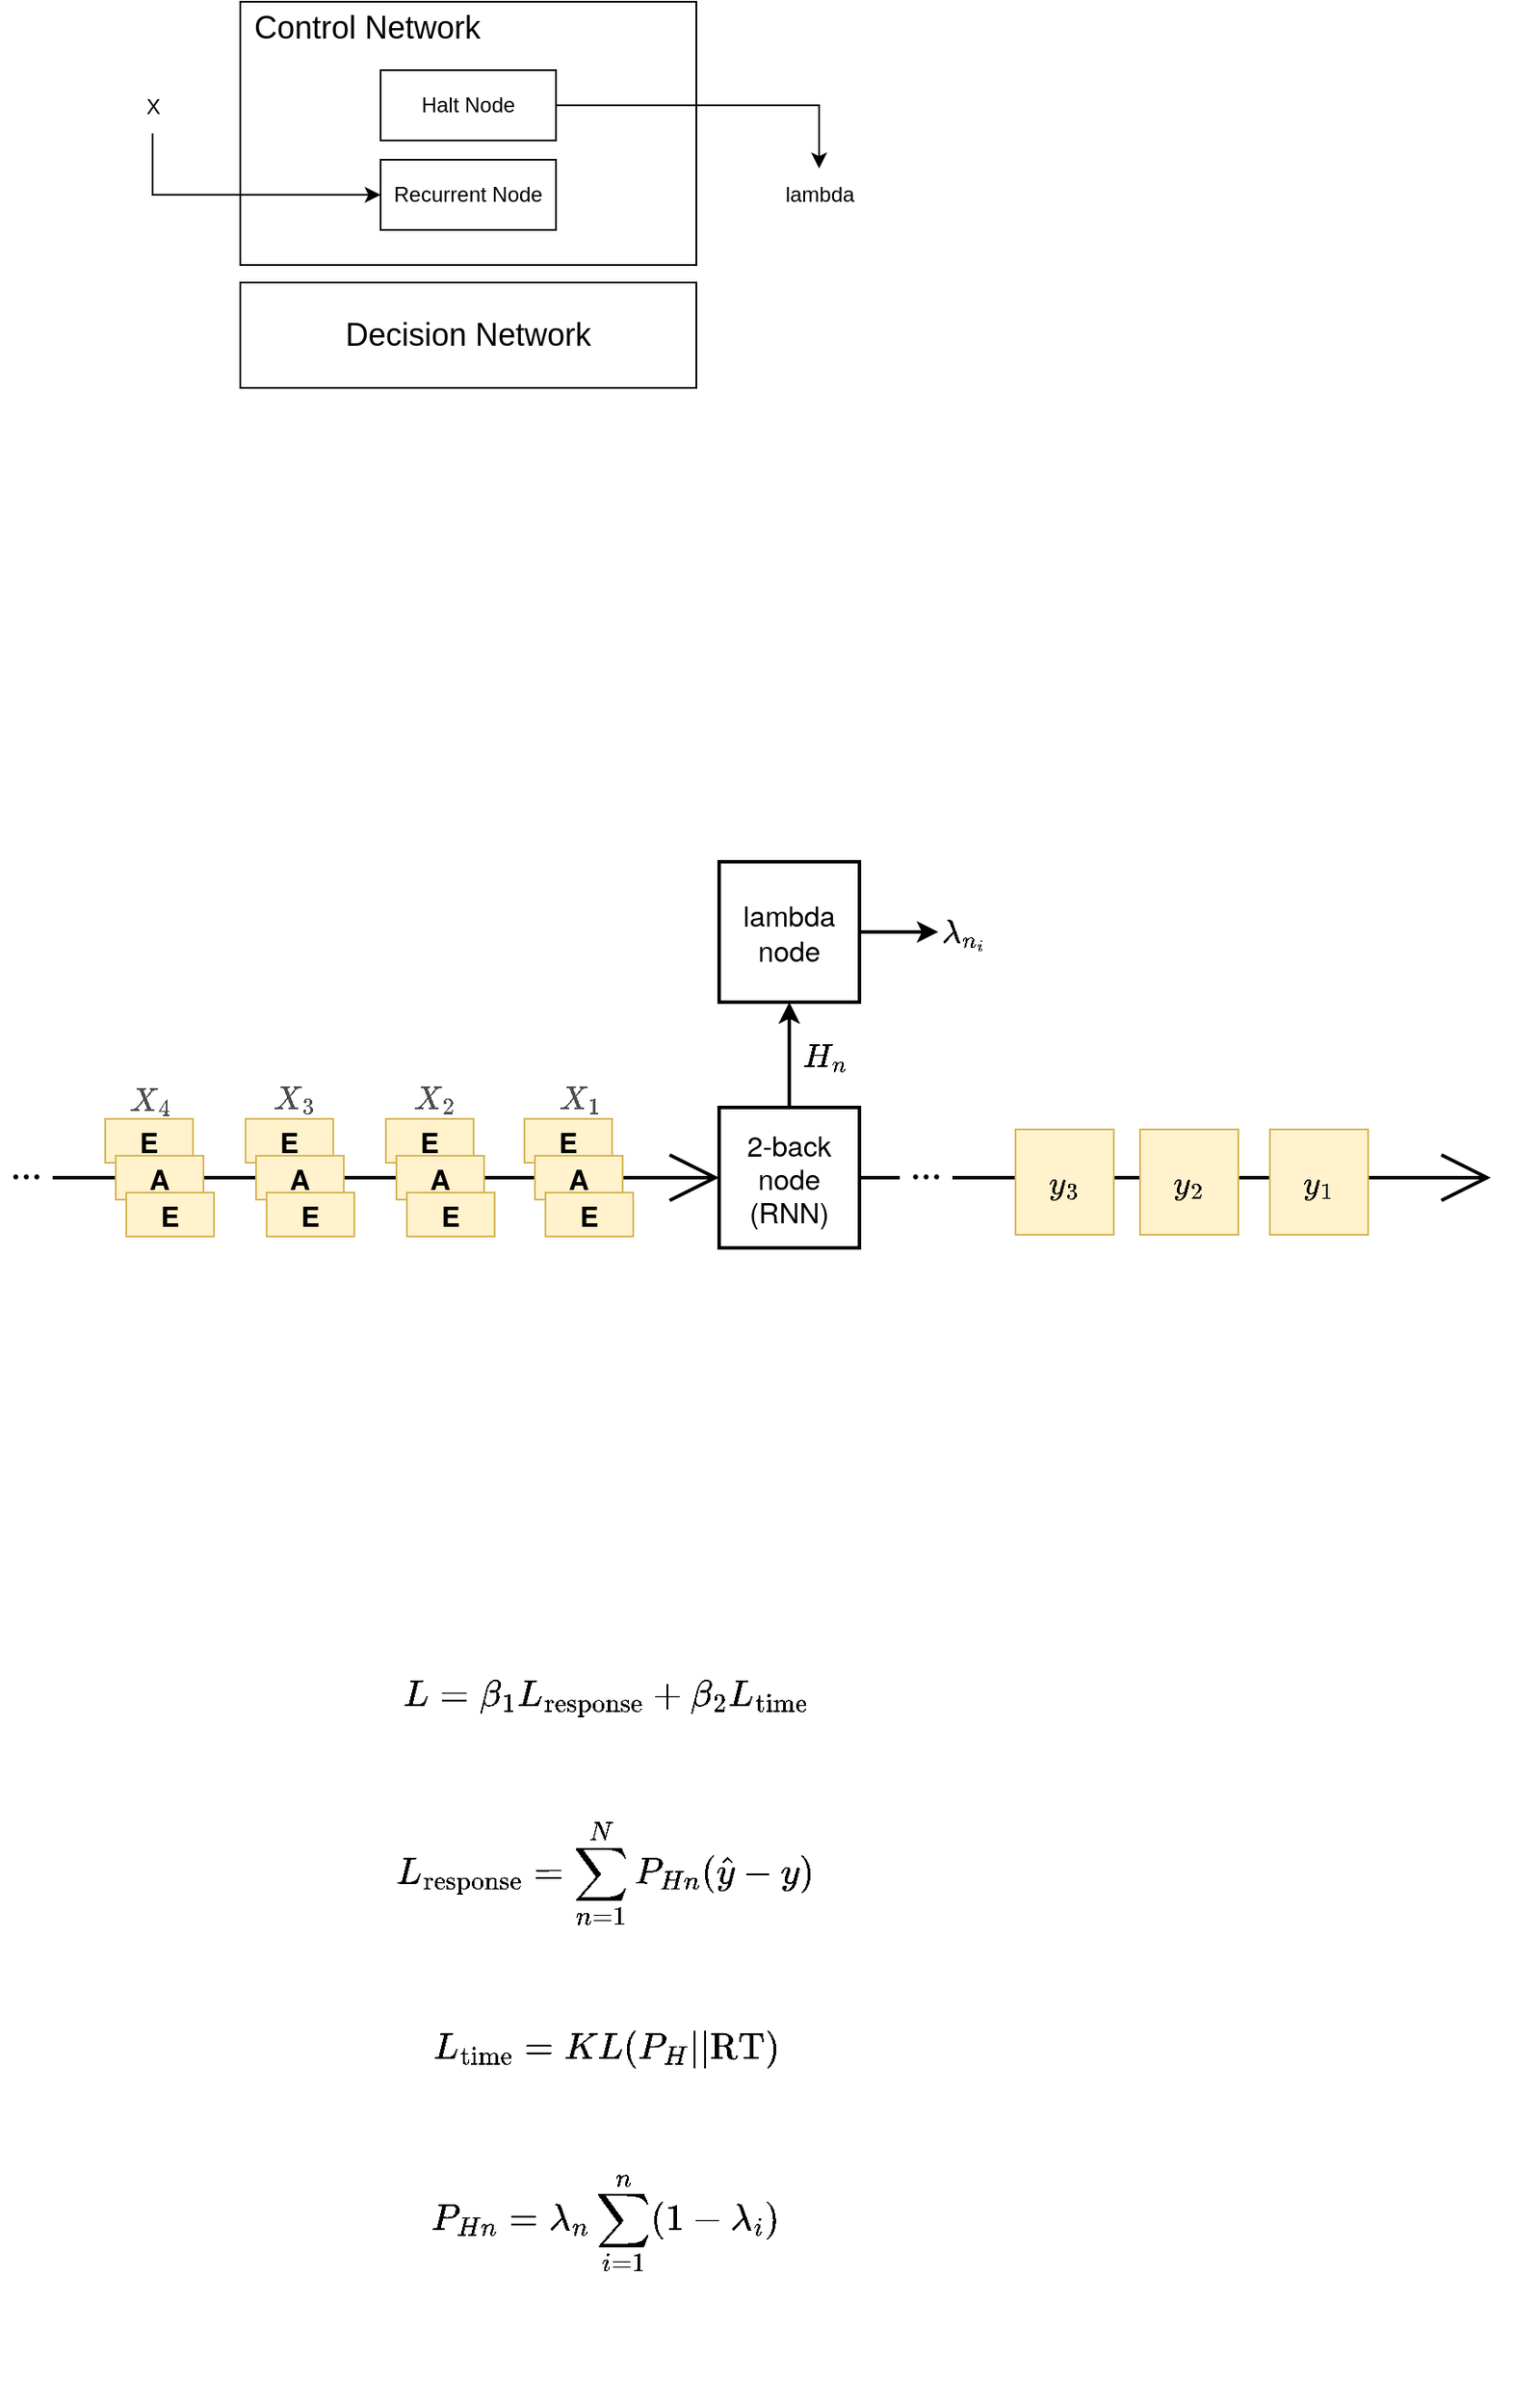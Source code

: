 <mxfile version="20.8.10" type="device" pages="5"><diagram id="82onsklmIf6yMdEQSWXI" name="CogPonder"><mxGraphModel dx="1477" dy="965" grid="1" gridSize="10" guides="1" tooltips="1" connect="1" arrows="1" fold="1" page="1" pageScale="1" pageWidth="1169" pageHeight="827" background="none" math="1" shadow="0"><root><mxCell id="0"/><mxCell id="1" parent="0"/><mxCell id="vCRU8Vsqvovb48Rg1E-S-1" value="Control Network" style="whiteSpace=wrap;html=1;labelBackgroundColor=none;fontSize=18;align=left;verticalAlign=top;spacingLeft=8;spacing=0;" parent="1" vertex="1"><mxGeometry x="437" y="390" width="260" height="150" as="geometry"/></mxCell><mxCell id="vCRU8Vsqvovb48Rg1E-S-43" style="edgeStyle=orthogonalEdgeStyle;rounded=0;orthogonalLoop=1;jettySize=auto;html=1;labelBackgroundColor=default;strokeWidth=2;fontFamily=Helvetica Neue;fontSize=16;fontColor=default;startArrow=none;startFill=0;endArrow=open;endFill=0;startSize=24;endSize=24;entryX=0;entryY=0.5;entryDx=0;entryDy=0;" parent="1" source="vCRU8Vsqvovb48Rg1E-S-64" target="vCRU8Vsqvovb48Rg1E-S-47" edge="1"><mxGeometry relative="1" as="geometry"><mxPoint x="340" y="1060" as="sourcePoint"/></mxGeometry></mxCell><mxCell id="vCRU8Vsqvovb48Rg1E-S-44" style="edgeStyle=orthogonalEdgeStyle;rounded=0;orthogonalLoop=1;jettySize=auto;html=1;labelBackgroundColor=default;strokeWidth=2;fontFamily=Helvetica Neue;fontSize=16;fontColor=default;startArrow=none;startFill=0;endArrow=open;endFill=0;startSize=24;endSize=24;" parent="1" source="vCRU8Vsqvovb48Rg1E-S-74" edge="1"><mxGeometry relative="1" as="geometry"><mxPoint x="1150" y="1060" as="targetPoint"/></mxGeometry></mxCell><mxCell id="vCRU8Vsqvovb48Rg1E-S-45" style="edgeStyle=orthogonalEdgeStyle;rounded=0;orthogonalLoop=1;jettySize=auto;html=1;labelBackgroundColor=default;strokeWidth=2;fontFamily=Helvetica Neue;fontSize=16;fontColor=#4D4D4D;startArrow=none;startFill=0;endArrow=classic;endFill=1;startSize=6;endSize=6;" parent="1" source="vCRU8Vsqvovb48Rg1E-S-47" target="vCRU8Vsqvovb48Rg1E-S-70" edge="1"><mxGeometry relative="1" as="geometry"/></mxCell><mxCell id="vCRU8Vsqvovb48Rg1E-S-46" value="$$H_n$$" style="edgeLabel;html=1;align=center;verticalAlign=middle;resizable=0;points=[];fontSize=16;fontFamily=Helvetica Neue;fontColor=#000000;labelBackgroundColor=none;" parent="vCRU8Vsqvovb48Rg1E-S-45" vertex="1" connectable="0"><mxGeometry x="-0.149" y="3" relative="1" as="geometry"><mxPoint x="23" y="-5" as="offset"/></mxGeometry></mxCell><mxCell id="vCRU8Vsqvovb48Rg1E-S-47" value="2-back node (RNN)" style="whiteSpace=wrap;html=1;aspect=fixed;labelBackgroundColor=none;strokeWidth=2;fontFamily=Helvetica Neue;fontSize=16;fontColor=default;" parent="1" vertex="1"><mxGeometry x="710" y="1020" width="80" height="80" as="geometry"/></mxCell><mxCell id="vCRU8Vsqvovb48Rg1E-S-48" value="" style="group" parent="1" vertex="1" connectable="0"><mxGeometry x="599" y="1026.5" width="62" height="67" as="geometry"/></mxCell><mxCell id="vCRU8Vsqvovb48Rg1E-S-49" value="E" style="rounded=0;whiteSpace=wrap;html=1;labelBackgroundColor=none;strokeWidth=1;fontFamily=Helvetica Neue;fontSize=16;fontStyle=1;fillColor=#fff2cc;strokeColor=#d6b656;" parent="vCRU8Vsqvovb48Rg1E-S-48" vertex="1"><mxGeometry width="50" height="25" as="geometry"/></mxCell><mxCell id="vCRU8Vsqvovb48Rg1E-S-50" value="A" style="rounded=0;whiteSpace=wrap;html=1;labelBackgroundColor=none;strokeWidth=1;fontFamily=Helvetica Neue;fontSize=16;fontStyle=1;fillColor=#fff2cc;strokeColor=#d6b656;" parent="vCRU8Vsqvovb48Rg1E-S-48" vertex="1"><mxGeometry x="6" y="21" width="50" height="25" as="geometry"/></mxCell><mxCell id="vCRU8Vsqvovb48Rg1E-S-51" value="E" style="rounded=0;whiteSpace=wrap;html=1;labelBackgroundColor=none;strokeWidth=1;fontFamily=Helvetica Neue;fontSize=16;fontStyle=1;fillColor=#fff2cc;strokeColor=#d6b656;" parent="vCRU8Vsqvovb48Rg1E-S-48" vertex="1"><mxGeometry x="12" y="42" width="50" height="25" as="geometry"/></mxCell><mxCell id="vCRU8Vsqvovb48Rg1E-S-52" value="" style="group" parent="1" vertex="1" connectable="0"><mxGeometry x="520" y="1026.5" width="62" height="67" as="geometry"/></mxCell><mxCell id="vCRU8Vsqvovb48Rg1E-S-53" value="E" style="rounded=0;whiteSpace=wrap;html=1;labelBackgroundColor=none;strokeWidth=1;fontFamily=Helvetica Neue;fontSize=16;fontStyle=1;fillColor=#fff2cc;strokeColor=#d6b656;" parent="vCRU8Vsqvovb48Rg1E-S-52" vertex="1"><mxGeometry width="50" height="25" as="geometry"/></mxCell><mxCell id="vCRU8Vsqvovb48Rg1E-S-54" value="A" style="rounded=0;whiteSpace=wrap;html=1;labelBackgroundColor=none;strokeWidth=1;fontFamily=Helvetica Neue;fontSize=16;fontStyle=1;fillColor=#fff2cc;strokeColor=#d6b656;" parent="vCRU8Vsqvovb48Rg1E-S-52" vertex="1"><mxGeometry x="6" y="21" width="50" height="25" as="geometry"/></mxCell><mxCell id="vCRU8Vsqvovb48Rg1E-S-55" value="E" style="rounded=0;whiteSpace=wrap;html=1;labelBackgroundColor=none;strokeWidth=1;fontFamily=Helvetica Neue;fontSize=16;fontStyle=1;fillColor=#fff2cc;strokeColor=#d6b656;" parent="vCRU8Vsqvovb48Rg1E-S-52" vertex="1"><mxGeometry x="12" y="42" width="50" height="25" as="geometry"/></mxCell><mxCell id="vCRU8Vsqvovb48Rg1E-S-56" value="" style="group" parent="1" vertex="1" connectable="0"><mxGeometry x="440" y="1026.5" width="62" height="67" as="geometry"/></mxCell><mxCell id="vCRU8Vsqvovb48Rg1E-S-57" value="E" style="rounded=0;whiteSpace=wrap;html=1;labelBackgroundColor=none;strokeWidth=1;fontFamily=Helvetica Neue;fontSize=16;fontStyle=1;fillColor=#fff2cc;strokeColor=#d6b656;" parent="vCRU8Vsqvovb48Rg1E-S-56" vertex="1"><mxGeometry width="50" height="25" as="geometry"/></mxCell><mxCell id="vCRU8Vsqvovb48Rg1E-S-58" value="A" style="rounded=0;whiteSpace=wrap;html=1;labelBackgroundColor=none;strokeWidth=1;fontFamily=Helvetica Neue;fontSize=16;fontStyle=1;fillColor=#fff2cc;strokeColor=#d6b656;" parent="vCRU8Vsqvovb48Rg1E-S-56" vertex="1"><mxGeometry x="6" y="21" width="50" height="25" as="geometry"/></mxCell><mxCell id="vCRU8Vsqvovb48Rg1E-S-59" value="E" style="rounded=0;whiteSpace=wrap;html=1;labelBackgroundColor=none;strokeWidth=1;fontFamily=Helvetica Neue;fontSize=16;fontStyle=1;fillColor=#fff2cc;strokeColor=#d6b656;" parent="vCRU8Vsqvovb48Rg1E-S-56" vertex="1"><mxGeometry x="12" y="42" width="50" height="25" as="geometry"/></mxCell><mxCell id="vCRU8Vsqvovb48Rg1E-S-60" value="" style="group" parent="1" vertex="1" connectable="0"><mxGeometry x="360" y="1026.5" width="62" height="67" as="geometry"/></mxCell><mxCell id="vCRU8Vsqvovb48Rg1E-S-61" value="E" style="rounded=0;whiteSpace=wrap;html=1;labelBackgroundColor=none;strokeWidth=1;fontFamily=Helvetica Neue;fontSize=16;fontStyle=1;fillColor=#fff2cc;strokeColor=#d6b656;" parent="vCRU8Vsqvovb48Rg1E-S-60" vertex="1"><mxGeometry width="50" height="25" as="geometry"/></mxCell><mxCell id="vCRU8Vsqvovb48Rg1E-S-62" value="A" style="rounded=0;whiteSpace=wrap;html=1;labelBackgroundColor=none;strokeWidth=1;fontFamily=Helvetica Neue;fontSize=16;fontStyle=1;fillColor=#fff2cc;strokeColor=#d6b656;" parent="vCRU8Vsqvovb48Rg1E-S-60" vertex="1"><mxGeometry x="6" y="21" width="50" height="25" as="geometry"/></mxCell><mxCell id="vCRU8Vsqvovb48Rg1E-S-63" value="E" style="rounded=0;whiteSpace=wrap;html=1;labelBackgroundColor=none;strokeWidth=1;fontFamily=Helvetica Neue;fontSize=16;fontStyle=1;fillColor=#fff2cc;strokeColor=#d6b656;" parent="vCRU8Vsqvovb48Rg1E-S-60" vertex="1"><mxGeometry x="12" y="42" width="50" height="25" as="geometry"/></mxCell><mxCell id="vCRU8Vsqvovb48Rg1E-S-64" value="..." style="rounded=0;whiteSpace=wrap;html=1;labelBackgroundColor=none;fontFamily=Times New Roman;fontSize=24;fontColor=default;spacing=0;verticalAlign=middle;spacingTop=-15;strokeColor=none;" parent="1" vertex="1"><mxGeometry x="300" y="1050" width="30" height="20" as="geometry"/></mxCell><mxCell id="vCRU8Vsqvovb48Rg1E-S-65" value="$$X_1$$" style="text;html=1;align=center;verticalAlign=middle;resizable=0;points=[];autosize=1;strokeColor=none;fillColor=none;fontSize=16;fontFamily=Helvetica Neue;fontColor=#4D4D4D;" parent="1" vertex="1"><mxGeometry x="585" y="998.5" width="90" height="30" as="geometry"/></mxCell><mxCell id="vCRU8Vsqvovb48Rg1E-S-66" value="$$X_2$$" style="text;html=1;align=center;verticalAlign=middle;resizable=0;points=[];autosize=1;strokeColor=none;fillColor=none;fontSize=16;fontFamily=Helvetica Neue;fontColor=#4D4D4D;" parent="1" vertex="1"><mxGeometry x="502" y="998.5" width="90" height="30" as="geometry"/></mxCell><mxCell id="vCRU8Vsqvovb48Rg1E-S-67" value="$$X_3$$" style="text;html=1;align=center;verticalAlign=middle;resizable=0;points=[];autosize=1;strokeColor=none;fillColor=none;fontSize=16;fontFamily=Helvetica Neue;fontColor=#4D4D4D;" parent="1" vertex="1"><mxGeometry x="422" y="998.5" width="90" height="30" as="geometry"/></mxCell><mxCell id="vCRU8Vsqvovb48Rg1E-S-68" value="$$X_4$$" style="text;html=1;align=center;verticalAlign=middle;resizable=0;points=[];autosize=1;strokeColor=none;fillColor=none;fontSize=16;fontFamily=Helvetica Neue;fontColor=#4D4D4D;" parent="1" vertex="1"><mxGeometry x="340" y="999.5" width="90" height="30" as="geometry"/></mxCell><mxCell id="vCRU8Vsqvovb48Rg1E-S-69" style="edgeStyle=orthogonalEdgeStyle;rounded=0;orthogonalLoop=1;jettySize=auto;html=1;labelBackgroundColor=default;strokeWidth=2;fontFamily=Helvetica Neue;fontSize=16;fontColor=#4D4D4D;startArrow=none;startFill=0;endArrow=classic;endFill=1;startSize=6;endSize=6;" parent="1" source="vCRU8Vsqvovb48Rg1E-S-70" target="vCRU8Vsqvovb48Rg1E-S-76" edge="1"><mxGeometry relative="1" as="geometry"><mxPoint x="860" y="940" as="targetPoint"/></mxGeometry></mxCell><mxCell id="vCRU8Vsqvovb48Rg1E-S-70" value="lambda node" style="whiteSpace=wrap;html=1;aspect=fixed;labelBackgroundColor=none;strokeWidth=2;fontFamily=Helvetica Neue;fontSize=16;fontColor=default;" parent="1" vertex="1"><mxGeometry x="710" y="880" width="80" height="80" as="geometry"/></mxCell><mxCell id="vCRU8Vsqvovb48Rg1E-S-71" value="$$y_1$$" style="rounded=0;whiteSpace=wrap;html=1;labelBackgroundColor=none;strokeWidth=1;fontFamily=Helvetica Neue;fontSize=16;fillColor=#fff2cc;strokeColor=#d6b656;" parent="1" vertex="1"><mxGeometry x="1024" y="1032.5" width="56" height="60" as="geometry"/></mxCell><mxCell id="vCRU8Vsqvovb48Rg1E-S-72" value="$$y_2$$" style="rounded=0;whiteSpace=wrap;html=1;labelBackgroundColor=none;strokeWidth=1;fontFamily=Helvetica Neue;fontSize=16;fillColor=#fff2cc;strokeColor=#d6b656;" parent="1" vertex="1"><mxGeometry x="950" y="1032.5" width="56" height="60" as="geometry"/></mxCell><mxCell id="vCRU8Vsqvovb48Rg1E-S-73" value="$$y_3$$" style="rounded=0;whiteSpace=wrap;html=1;labelBackgroundColor=none;strokeWidth=1;fontFamily=Helvetica Neue;fontSize=16;fillColor=#fff2cc;strokeColor=#d6b656;" parent="1" vertex="1"><mxGeometry x="879" y="1032.5" width="56" height="60" as="geometry"/></mxCell><mxCell id="vCRU8Vsqvovb48Rg1E-S-74" value="..." style="rounded=0;whiteSpace=wrap;html=1;labelBackgroundColor=none;fontFamily=Times New Roman;fontSize=24;fontColor=default;spacing=0;verticalAlign=middle;spacingTop=-15;strokeColor=none;" parent="1" vertex="1"><mxGeometry x="813" y="1050" width="30" height="20" as="geometry"/></mxCell><mxCell id="vCRU8Vsqvovb48Rg1E-S-75" value="" style="edgeStyle=orthogonalEdgeStyle;rounded=0;orthogonalLoop=1;jettySize=auto;html=1;labelBackgroundColor=default;strokeWidth=2;fontFamily=Helvetica Neue;fontSize=16;fontColor=default;startArrow=none;startFill=0;endArrow=none;endFill=0;startSize=24;endSize=24;" parent="1" source="vCRU8Vsqvovb48Rg1E-S-47" target="vCRU8Vsqvovb48Rg1E-S-74" edge="1"><mxGeometry relative="1" as="geometry"><mxPoint x="1150" y="1060" as="targetPoint"/><mxPoint x="790" y="1060" as="sourcePoint"/></mxGeometry></mxCell><mxCell id="vCRU8Vsqvovb48Rg1E-S-76" value="$$\lambda_{n_i}$$" style="text;html=1;align=left;verticalAlign=middle;resizable=0;points=[];autosize=1;strokeColor=none;fillColor=none;fontSize=16;fontFamily=Helvetica Neue;fontColor=#000000;strokeWidth=2;" parent="1" vertex="1"><mxGeometry x="835" y="905" width="160" height="30" as="geometry"/></mxCell><mxCell id="vCRU8Vsqvovb48Rg1E-S-77" value="Recurrent Node" style="rounded=0;whiteSpace=wrap;html=1;" parent="1" vertex="1"><mxGeometry x="517" y="480" width="100" height="40" as="geometry"/></mxCell><mxCell id="vCRU8Vsqvovb48Rg1E-S-78" style="edgeStyle=orthogonalEdgeStyle;rounded=0;orthogonalLoop=1;jettySize=auto;html=1;" parent="1" source="vCRU8Vsqvovb48Rg1E-S-79" target="vCRU8Vsqvovb48Rg1E-S-80" edge="1"><mxGeometry relative="1" as="geometry"/></mxCell><mxCell id="vCRU8Vsqvovb48Rg1E-S-79" value="Halt Node" style="rounded=0;whiteSpace=wrap;html=1;" parent="1" vertex="1"><mxGeometry x="517" y="429" width="100" height="40" as="geometry"/></mxCell><mxCell id="vCRU8Vsqvovb48Rg1E-S-80" value="lambda" style="text;html=1;align=center;verticalAlign=middle;resizable=0;points=[];autosize=1;strokeColor=none;fillColor=none;" parent="1" vertex="1"><mxGeometry x="737" y="485" width="60" height="30" as="geometry"/></mxCell><mxCell id="vCRU8Vsqvovb48Rg1E-S-81" style="edgeStyle=orthogonalEdgeStyle;rounded=0;orthogonalLoop=1;jettySize=auto;html=1;" parent="1" source="vCRU8Vsqvovb48Rg1E-S-82" target="vCRU8Vsqvovb48Rg1E-S-77" edge="1"><mxGeometry relative="1" as="geometry"><mxPoint x="397" y="465" as="sourcePoint"/><Array as="points"><mxPoint x="387" y="500"/></Array></mxGeometry></mxCell><mxCell id="vCRU8Vsqvovb48Rg1E-S-82" value="X" style="text;html=1;align=center;verticalAlign=middle;resizable=0;points=[];autosize=1;strokeColor=none;fillColor=none;" parent="1" vertex="1"><mxGeometry x="372" y="435" width="30" height="30" as="geometry"/></mxCell><mxCell id="vCRU8Vsqvovb48Rg1E-S-83" value="$$&lt;br style=&quot;font-size: 18px;&quot;&gt;L=\beta_1 L_{\text{response}} + \beta_2 L_{\text{time}}&lt;br style=&quot;font-size: 18px;&quot;&gt;$$&lt;br style=&quot;font-size: 18px;&quot;&gt;$$&lt;br style=&quot;font-size: 18px;&quot;&gt;L_{\text{response}} = \sum_{n=1}^{N}{P_{Hn}(\hat{y}}-y)&lt;br style=&quot;font-size: 18px;&quot;&gt;$$&lt;br style=&quot;font-size: 18px;&quot;&gt;$$&lt;br style=&quot;font-size: 18px;&quot;&gt;L_{\text{time}} = KL(P_{H} || \text{RT})&lt;br style=&quot;font-size: 18px;&quot;&gt;$$&lt;br style=&quot;font-size: 18px;&quot;&gt;$$&lt;br style=&quot;font-size: 18px;&quot;&gt;P_{Hn} = \lambda_n \sum_{i=1}^{n} (1-\lambda_i)&lt;br style=&quot;font-size: 18px;&quot;&gt;$$" style="text;align=center;verticalAlign=middle;resizable=1;points=[];autosize=0;strokeColor=none;fillColor=none;fontSize=18;fontColor=default;spacing=0;rounded=0;glass=0;noLabel=0;fixDash=0;container=0;dropTarget=0;collapsible=0;resizeHeight=1;resizeWidth=1;labelPosition=center;verticalLabelPosition=middle;html=1;labelBackgroundColor=none;" parent="1" vertex="1"><mxGeometry x="480" y="1270" width="330" height="490" as="geometry"/></mxCell><mxCell id="vCRU8Vsqvovb48Rg1E-S-84" value="Decision Network" style="whiteSpace=wrap;html=1;labelBackgroundColor=none;fontSize=18;" parent="1" vertex="1"><mxGeometry x="437" y="550" width="260" height="60" as="geometry"/></mxCell></root></mxGraphModel></diagram><diagram id="KdiTEZ4pZDTRhwQ7bIES" name="PonderNet/TOTE"><mxGraphModel dx="1477" dy="965" grid="1" gridSize="10" guides="1" tooltips="1" connect="1" arrows="1" fold="1" page="1" pageScale="1" pageWidth="10000" pageHeight="10000" background="none" math="1" shadow="0"><root><mxCell id="0"/><mxCell id="1" parent="0"/><mxCell id="O102zKW0cffG10AiWAl0-1" value="CogPonder" style="rounded=0;whiteSpace=wrap;html=1;verticalAlign=top;align=center;fontStyle=1;fontSize=16;" parent="1" vertex="1"><mxGeometry x="230" y="590" width="780" height="360" as="geometry"/></mxCell><mxCell id="_4ajH4bg9XCHLysrQqMi-6" style="edgeStyle=orthogonalEdgeStyle;rounded=0;orthogonalLoop=1;jettySize=auto;html=1;endArrow=block;endFill=1;endSize=8;" parent="1" source="_4ajH4bg9XCHLysrQqMi-1" target="_4ajH4bg9XCHLysrQqMi-2" edge="1"><mxGeometry relative="1" as="geometry"/></mxCell><mxCell id="_4ajH4bg9XCHLysrQqMi-14" value="&lt;span style=&quot;font-size: 16px;&quot;&gt;$$1-\lambda_1$$&lt;/span&gt;" style="edgeLabel;html=1;align=center;verticalAlign=middle;resizable=0;points=[];labelBackgroundColor=none;fontSize=16;" parent="_4ajH4bg9XCHLysrQqMi-6" vertex="1" connectable="0"><mxGeometry x="-0.25" relative="1" as="geometry"><mxPoint x="4" y="-19" as="offset"/></mxGeometry></mxCell><mxCell id="_4ajH4bg9XCHLysrQqMi-1" value="$$S$$" style="ellipse;whiteSpace=wrap;html=1;aspect=fixed;fontFamily=Helvetica Neue;fontSize=12;fontStyle=1;strokeWidth=3;fillColor=#d5e8d4;strokeColor=#82b366;" parent="1" vertex="1"><mxGeometry x="160" y="370" width="60" height="60" as="geometry"/></mxCell><mxCell id="_4ajH4bg9XCHLysrQqMi-11" style="edgeStyle=orthogonalEdgeStyle;rounded=0;orthogonalLoop=1;jettySize=auto;html=1;endArrow=block;endFill=1;endSize=8;" parent="1" source="_4ajH4bg9XCHLysrQqMi-2" target="_4ajH4bg9XCHLysrQqMi-3" edge="1"><mxGeometry relative="1" as="geometry"/></mxCell><mxCell id="_4ajH4bg9XCHLysrQqMi-12" value="&lt;span style=&quot;font-size: 16px;&quot;&gt;$$1-\lambda_2$$&lt;/span&gt;" style="edgeLabel;html=1;align=center;verticalAlign=middle;resizable=0;points=[];labelBackgroundColor=none;fontSize=16;" parent="_4ajH4bg9XCHLysrQqMi-11" vertex="1" connectable="0"><mxGeometry x="-0.067" relative="1" as="geometry"><mxPoint x="-1" y="-20" as="offset"/></mxGeometry></mxCell><mxCell id="_4ajH4bg9XCHLysrQqMi-2" value="$$S$$" style="ellipse;whiteSpace=wrap;html=1;aspect=fixed;fontFamily=Helvetica Neue;fontSize=12;fontStyle=1;strokeWidth=3;fillColor=#d5e8d4;strokeColor=#82b366;" parent="1" vertex="1"><mxGeometry x="290" y="370" width="60" height="60" as="geometry"/></mxCell><mxCell id="_4ajH4bg9XCHLysrQqMi-8" style="edgeStyle=orthogonalEdgeStyle;rounded=0;orthogonalLoop=1;jettySize=auto;html=1;endArrow=block;endFill=1;endSize=8;" parent="1" source="_4ajH4bg9XCHLysrQqMi-3" target="_4ajH4bg9XCHLysrQqMi-4" edge="1"><mxGeometry relative="1" as="geometry"/></mxCell><mxCell id="_4ajH4bg9XCHLysrQqMi-15" value="..." style="edgeLabel;html=1;align=center;verticalAlign=middle;resizable=0;points=[];fontSize=21;fontFamily=Helvetica Neue;" parent="_4ajH4bg9XCHLysrQqMi-8" vertex="1" connectable="0"><mxGeometry x="-0.24" y="-2" relative="1" as="geometry"><mxPoint x="1" y="-9" as="offset"/></mxGeometry></mxCell><mxCell id="_4ajH4bg9XCHLysrQqMi-3" value="$$S$$" style="ellipse;whiteSpace=wrap;html=1;aspect=fixed;fontFamily=Helvetica Neue;fontSize=12;fontStyle=1;strokeWidth=3;fillColor=#d5e8d4;strokeColor=#82b366;" parent="1" vertex="1"><mxGeometry x="422" y="370" width="60" height="60" as="geometry"/></mxCell><mxCell id="_4ajH4bg9XCHLysrQqMi-20" style="edgeStyle=orthogonalEdgeStyle;rounded=0;orthogonalLoop=1;jettySize=auto;html=1;fontFamily=Helvetica Neue;fontSize=21;endArrow=block;endFill=1;endSize=8;" parent="1" source="_4ajH4bg9XCHLysrQqMi-4" target="_4ajH4bg9XCHLysrQqMi-16" edge="1"><mxGeometry relative="1" as="geometry"/></mxCell><mxCell id="_4ajH4bg9XCHLysrQqMi-21" value="&lt;span style=&quot;color: rgba(0, 0, 0, 0); font-family: monospace; font-size: 0px; text-align: start; background-color: rgb(248, 249, 250);&quot;&gt;%3CmxGraphModel%3E%3Croot%3E%3CmxCell%20id%3D%220%22%2F%3E%3CmxCell%20id%3D%221%22%20parent%3D%220%22%2F%3E%3CmxCell%20id%3D%222%22%20value%3D%22%26lt%3Bspan%20style%3D%26quot%3Bbackground-color%3A%20rgb(248%2C%20249%2C%20250)%3B%26quot%3B%26gt%3B%24%24%5Clambda_2%24%24%26lt%3B%2Fspan%26gt%3B%22%20style%3D%22edgeLabel%3Bhtml%3D1%3Balign%3Dcenter%3BverticalAlign%3Dmiddle%3Bresizable%3D0%3Bpoints%3D%5B%5D%3B%22%20vertex%3D%221%22%20connectable%3D%220%22%20parent%3D%221%22%3E%3CmxGeometry%20x%3D%22368%22%20y%3D%22400%22%20as%3D%22geometry%22%2F%3E%3C%2FmxCell%3E%3C%2Froot%3E%3C%2FmxGraphModel%3E1&lt;/span&gt;" style="edgeLabel;html=1;align=center;verticalAlign=middle;resizable=0;points=[];fontSize=21;fontFamily=Helvetica Neue;" parent="_4ajH4bg9XCHLysrQqMi-20" vertex="1" connectable="0"><mxGeometry x="0.04" y="-3" relative="1" as="geometry"><mxPoint as="offset"/></mxGeometry></mxCell><mxCell id="_4ajH4bg9XCHLysrQqMi-22" value="&lt;span style=&quot;font-family: Helvetica; font-size: 16px;&quot;&gt;$$\lambda_n$$&lt;/span&gt;" style="edgeLabel;html=1;align=center;verticalAlign=middle;resizable=0;points=[];fontSize=16;fontFamily=Helvetica Neue;labelBackgroundColor=none;" parent="_4ajH4bg9XCHLysrQqMi-20" vertex="1" connectable="0"><mxGeometry x="0.08" y="1" relative="1" as="geometry"><mxPoint x="-6" y="-14" as="offset"/></mxGeometry></mxCell><mxCell id="_4ajH4bg9XCHLysrQqMi-4" value="$$S$$" style="ellipse;whiteSpace=wrap;html=1;aspect=fixed;fontFamily=Helvetica Neue;fontSize=12;fontStyle=1;strokeWidth=3;fillColor=#d5e8d4;strokeColor=#82b366;" parent="1" vertex="1"><mxGeometry x="540" y="370" width="60" height="60" as="geometry"/></mxCell><mxCell id="_4ajH4bg9XCHLysrQqMi-16" value="HALT" style="ellipse;whiteSpace=wrap;html=1;aspect=fixed;fontFamily=Helvetica Neue;fontSize=12;fontStyle=1;strokeWidth=3;fillColor=#f8cecc;strokeColor=#b85450;" parent="1" vertex="1"><mxGeometry x="650" y="370" width="60" height="60" as="geometry"/></mxCell><mxCell id="_4ajH4bg9XCHLysrQqMi-19" value="&lt;span style=&quot;font-size: 16px;&quot;&gt;$$1-\lambda_i$$&lt;/span&gt;" style="edgeLabel;html=1;align=center;verticalAlign=middle;resizable=0;points=[];labelBackgroundColor=none;fontSize=16;" parent="1" vertex="1" connectable="0"><mxGeometry x="510" y="385" as="geometry"><mxPoint x="1" y="-4" as="offset"/></mxGeometry></mxCell><mxCell id="_4ajH4bg9XCHLysrQqMi-23" value="" style="shape=curlyBracket;whiteSpace=wrap;html=1;rounded=1;labelBackgroundColor=none;fontFamily=Helvetica Neue;fontSize=12;strokeWidth=2;fillColor=default;direction=south;size=0.45;" parent="1" vertex="1"><mxGeometry x="160" y="351" width="550" height="20" as="geometry"/></mxCell><mxCell id="_4ajH4bg9XCHLysrQqMi-24" value="Ponder Time" style="text;html=1;align=center;verticalAlign=middle;resizable=0;points=[];autosize=1;strokeColor=none;fillColor=none;fontSize=14;fontFamily=Helvetica Neue;fontStyle=1" parent="1" vertex="1"><mxGeometry x="383" y="326" width="110" height="30" as="geometry"/></mxCell><mxCell id="_4ajH4bg9XCHLysrQqMi-40" value="" style="group" parent="1" vertex="1" connectable="0"><mxGeometry x="220" y="60" width="510" height="180" as="geometry"/></mxCell><mxCell id="_4ajH4bg9XCHLysrQqMi-32" style="edgeStyle=orthogonalEdgeStyle;rounded=0;orthogonalLoop=1;jettySize=auto;html=1;exitX=1;exitY=0.25;exitDx=0;exitDy=0;fontFamily=Helvetica Neue;fontSize=25;entryX=0;entryY=0.25;entryDx=0;entryDy=0;endArrow=block;endFill=1;endSize=8;" parent="_4ajH4bg9XCHLysrQqMi-40" source="_4ajH4bg9XCHLysrQqMi-31" target="_4ajH4bg9XCHLysrQqMi-31" edge="1"><mxGeometry relative="1" as="geometry"><mxPoint x="120" y="50" as="targetPoint"/><Array as="points"><mxPoint x="320" y="60"/><mxPoint x="320"/><mxPoint x="120"/><mxPoint x="120" y="60"/></Array></mxGeometry></mxCell><mxCell id="_4ajH4bg9XCHLysrQqMi-31" value="$$s$$" style="rounded=0;whiteSpace=wrap;html=1;labelBackgroundColor=none;fontFamily=Helvetica Neue;fontSize=25;strokeWidth=2;fillColor=default;" parent="_4ajH4bg9XCHLysrQqMi-40" vertex="1"><mxGeometry x="160" y="20" width="120" height="160" as="geometry"/></mxCell><mxCell id="_4ajH4bg9XCHLysrQqMi-35" value="$$\hat y_n$$" style="text;align=left;verticalAlign=middle;resizable=0;points=[];autosize=1;strokeColor=none;fillColor=none;fontSize=24;fontFamily=Helvetica Neue;html=1;fontColor=default;spacingLeft=5;" parent="_4ajH4bg9XCHLysrQqMi-40" vertex="1"><mxGeometry x="320" y="80" width="170" height="40" as="geometry"/></mxCell><mxCell id="_4ajH4bg9XCHLysrQqMi-33" style="edgeStyle=orthogonalEdgeStyle;rounded=0;orthogonalLoop=1;jettySize=auto;html=1;exitX=1;exitY=0.5;exitDx=0;exitDy=0;fontFamily=Helvetica Neue;fontSize=25;endArrow=block;endFill=1;strokeWidth=1;endSize=8;" parent="_4ajH4bg9XCHLysrQqMi-40" source="_4ajH4bg9XCHLysrQqMi-31" target="_4ajH4bg9XCHLysrQqMi-35" edge="1"><mxGeometry relative="1" as="geometry"><mxPoint x="320" y="100" as="targetPoint"/></mxGeometry></mxCell><mxCell id="_4ajH4bg9XCHLysrQqMi-36" value="$$\lambda_n$$" style="text;align=left;verticalAlign=middle;resizable=0;points=[];autosize=1;strokeColor=none;fillColor=none;fontSize=24;fontFamily=Helvetica Neue;html=1;fontColor=default;spacingLeft=5;" parent="_4ajH4bg9XCHLysrQqMi-40" vertex="1"><mxGeometry x="320" y="120" width="190" height="40" as="geometry"/></mxCell><mxCell id="_4ajH4bg9XCHLysrQqMi-34" style="edgeStyle=orthogonalEdgeStyle;rounded=0;orthogonalLoop=1;jettySize=auto;html=1;exitX=1;exitY=0.75;exitDx=0;exitDy=0;fontFamily=Helvetica Neue;fontSize=25;endSize=8;endArrow=block;endFill=1;" parent="_4ajH4bg9XCHLysrQqMi-40" source="_4ajH4bg9XCHLysrQqMi-31" target="_4ajH4bg9XCHLysrQqMi-36" edge="1"><mxGeometry relative="1" as="geometry"><mxPoint x="320" y="140" as="targetPoint"/></mxGeometry></mxCell><mxCell id="_4ajH4bg9XCHLysrQqMi-37" value="$$H_{n+1}$$" style="text;align=left;verticalAlign=middle;resizable=0;points=[];autosize=1;strokeColor=none;fillColor=none;fontSize=24;fontFamily=Helvetica Neue;html=1;fontColor=default;spacingLeft=5;" parent="_4ajH4bg9XCHLysrQqMi-40" vertex="1"><mxGeometry x="318" y="30" width="170" height="40" as="geometry"/></mxCell><mxCell id="_4ajH4bg9XCHLysrQqMi-39" style="edgeStyle=orthogonalEdgeStyle;rounded=0;orthogonalLoop=1;jettySize=auto;html=1;entryX=0;entryY=0.75;entryDx=0;entryDy=0;fontFamily=Helvetica Neue;fontSize=25;fontColor=default;endSize=8;endArrow=block;endFill=1;" parent="_4ajH4bg9XCHLysrQqMi-40" source="_4ajH4bg9XCHLysrQqMi-38" target="_4ajH4bg9XCHLysrQqMi-31" edge="1"><mxGeometry relative="1" as="geometry"/></mxCell><mxCell id="_4ajH4bg9XCHLysrQqMi-38" value="$$X_n$$" style="text;align=right;verticalAlign=middle;resizable=0;points=[];autosize=1;strokeColor=none;fillColor=none;fontSize=24;fontFamily=Helvetica Neue;html=1;fontColor=default;spacingLeft=0;spacingRight=5;" parent="_4ajH4bg9XCHLysrQqMi-40" vertex="1"><mxGeometry y="120" width="120" height="40" as="geometry"/></mxCell><mxCell id="5hlulRqNwzNn5C6twOss-1" style="edgeStyle=orthogonalEdgeStyle;rounded=0;orthogonalLoop=1;jettySize=auto;html=1;entryX=0;entryY=0.5;entryDx=0;entryDy=0;fontSize=16;" parent="1" source="5hlulRqNwzNn5C6twOss-5" target="5hlulRqNwzNn5C6twOss-7" edge="1"><mxGeometry relative="1" as="geometry"><Array as="points"><mxPoint x="460" y="719"/><mxPoint x="460" y="778"/></Array></mxGeometry></mxCell><mxCell id="5hlulRqNwzNn5C6twOss-2" style="edgeStyle=orthogonalEdgeStyle;rounded=0;orthogonalLoop=1;jettySize=auto;html=1;entryX=0;entryY=0.5;entryDx=0;entryDy=0;fontSize=16;" parent="1" source="5hlulRqNwzNn5C6twOss-5" target="5hlulRqNwzNn5C6twOss-9" edge="1"><mxGeometry relative="1" as="geometry"><Array as="points"><mxPoint x="460" y="719"/><mxPoint x="460" y="910"/></Array></mxGeometry></mxCell><mxCell id="5hlulRqNwzNn5C6twOss-3" style="edgeStyle=orthogonalEdgeStyle;rounded=0;orthogonalLoop=1;jettySize=auto;html=1;endArrow=none;endFill=0;startArrow=classic;startFill=1;entryX=1;entryY=0.5;entryDx=0;entryDy=0;fontSize=16;exitX=0.5;exitY=0;exitDx=0;exitDy=0;" parent="1" source="5hlulRqNwzNn5C6twOss-5" target="5hlulRqNwzNn5C6twOss-5" edge="1"><mxGeometry relative="1" as="geometry"><mxPoint x="463" y="720" as="targetPoint"/><mxPoint x="383" y="700" as="sourcePoint"/><Array as="points"><mxPoint x="320" y="680"/><mxPoint x="420" y="680"/><mxPoint x="420" y="719"/></Array></mxGeometry></mxCell><mxCell id="5hlulRqNwzNn5C6twOss-15" value="$$H_{n}$$" style="edgeLabel;html=1;align=center;verticalAlign=middle;resizable=0;points=[];fontSize=16;spacing=1;" parent="5hlulRqNwzNn5C6twOss-3" vertex="1" connectable="0"><mxGeometry x="-0.372" y="2" relative="1" as="geometry"><mxPoint x="58" y="41" as="offset"/></mxGeometry></mxCell><mxCell id="5hlulRqNwzNn5C6twOss-5" value="Recurrent Node&lt;br&gt;(GRU)" style="rounded=0;whiteSpace=wrap;html=1;fontSize=16;fillColor=#ffe6cc;strokeColor=#d79b00;" parent="1" vertex="1"><mxGeometry x="255" y="699" width="130" height="40" as="geometry"/></mxCell><mxCell id="5hlulRqNwzNn5C6twOss-6" style="edgeStyle=orthogonalEdgeStyle;rounded=0;orthogonalLoop=1;jettySize=auto;html=1;fontSize=16;" parent="1" source="5hlulRqNwzNn5C6twOss-7" target="5hlulRqNwzNn5C6twOss-10" edge="1"><mxGeometry relative="1" as="geometry"/></mxCell><mxCell id="5hlulRqNwzNn5C6twOss-7" value="Halt Node&lt;br&gt;(linear)" style="rounded=0;whiteSpace=wrap;html=1;fontSize=16;fillColor=#ffe6cc;strokeColor=#d79b00;" parent="1" vertex="1"><mxGeometry x="500" y="758" width="120" height="40" as="geometry"/></mxCell><mxCell id="5hlulRqNwzNn5C6twOss-8" style="edgeStyle=orthogonalEdgeStyle;rounded=0;orthogonalLoop=1;jettySize=auto;html=1;fontSize=16;" parent="1" source="5hlulRqNwzNn5C6twOss-9" target="5hlulRqNwzNn5C6twOss-11" edge="1"><mxGeometry relative="1" as="geometry"/></mxCell><mxCell id="5hlulRqNwzNn5C6twOss-9" value="Decision Node&lt;br&gt;(linear)" style="rounded=0;whiteSpace=wrap;html=1;fontSize=16;fillColor=#ffe6cc;strokeColor=#d79b00;" parent="1" vertex="1"><mxGeometry x="500" y="890" width="120" height="40" as="geometry"/></mxCell><mxCell id="O102zKW0cffG10AiWAl0-3" style="edgeStyle=orthogonalEdgeStyle;rounded=0;orthogonalLoop=1;jettySize=auto;html=1;" parent="1" source="5hlulRqNwzNn5C6twOss-10" target="O102zKW0cffG10AiWAl0-2" edge="1"><mxGeometry relative="1" as="geometry"/></mxCell><mxCell id="O102zKW0cffG10AiWAl0-10" style="edgeStyle=orthogonalEdgeStyle;rounded=0;orthogonalLoop=1;jettySize=auto;html=1;entryX=0;entryY=0.5;entryDx=0;entryDy=0;" parent="1" source="5hlulRqNwzNn5C6twOss-10" target="O102zKW0cffG10AiWAl0-9" edge="1"><mxGeometry relative="1" as="geometry"><Array as="points"><mxPoint x="663" y="855"/></Array></mxGeometry></mxCell><mxCell id="5hlulRqNwzNn5C6twOss-10" value="$$\lambda_n$$" style="text;html=1;align=left;verticalAlign=middle;resizable=1;points=[];autosize=1;strokeColor=none;fillColor=none;fontSize=16;" parent="1" vertex="1"><mxGeometry x="645" y="763" width="35" height="30" as="geometry"/></mxCell><mxCell id="O102zKW0cffG10AiWAl0-14" style="edgeStyle=orthogonalEdgeStyle;rounded=0;orthogonalLoop=1;jettySize=auto;html=1;dashed=1;fontSize=18;startArrow=none;" parent="1" source="O102zKW0cffG10AiWAl0-15" edge="1"><mxGeometry relative="1" as="geometry"><mxPoint x="1100" y="910" as="targetPoint"/></mxGeometry></mxCell><mxCell id="5hlulRqNwzNn5C6twOss-11" value="$$\hat y_n$$" style="text;html=1;align=left;verticalAlign=middle;resizable=0;points=[];autosize=1;strokeColor=none;fillColor=none;fontSize=16;" parent="1" vertex="1"><mxGeometry x="740" y="895" width="120" height="30" as="geometry"/></mxCell><mxCell id="5hlulRqNwzNn5C6twOss-12" style="edgeStyle=orthogonalEdgeStyle;rounded=0;orthogonalLoop=1;jettySize=auto;html=1;fontSize=16;" parent="1" source="5hlulRqNwzNn5C6twOss-13" target="5hlulRqNwzNn5C6twOss-5" edge="1"><mxGeometry relative="1" as="geometry"><mxPoint x="250" y="719" as="sourcePoint"/></mxGeometry></mxCell><mxCell id="5hlulRqNwzNn5C6twOss-13" value="$$X$$" style="text;html=1;align=right;verticalAlign=middle;resizable=1;points=[];autosize=1;strokeColor=none;fillColor=none;fontSize=16;" parent="1" vertex="1"><mxGeometry x="130" y="704" width="20" height="30" as="geometry"/></mxCell><mxCell id="O102zKW0cffG10AiWAl0-5" style="edgeStyle=orthogonalEdgeStyle;rounded=0;orthogonalLoop=1;jettySize=auto;html=1;" parent="1" source="O102zKW0cffG10AiWAl0-2" target="O102zKW0cffG10AiWAl0-4" edge="1"><mxGeometry relative="1" as="geometry"/></mxCell><mxCell id="O102zKW0cffG10AiWAl0-6" value="1 (halt)" style="edgeLabel;html=1;align=center;verticalAlign=middle;resizable=0;points=[];fontStyle=1" parent="O102zKW0cffG10AiWAl0-5" vertex="1" connectable="0"><mxGeometry x="-0.193" y="-1" relative="1" as="geometry"><mxPoint x="-61" y="-2" as="offset"/></mxGeometry></mxCell><mxCell id="O102zKW0cffG10AiWAl0-7" style="edgeStyle=orthogonalEdgeStyle;rounded=0;orthogonalLoop=1;jettySize=auto;html=1;dashed=1;entryX=0.5;entryY=0;entryDx=0;entryDy=0;" parent="1" source="O102zKW0cffG10AiWAl0-2" target="5hlulRqNwzNn5C6twOss-5" edge="1"><mxGeometry relative="1" as="geometry"><mxPoint x="590" y="670" as="targetPoint"/><Array as="points"><mxPoint x="760" y="680"/><mxPoint x="320" y="680"/></Array></mxGeometry></mxCell><mxCell id="O102zKW0cffG10AiWAl0-8" value="0 (continue)" style="edgeLabel;html=1;align=center;verticalAlign=middle;resizable=0;points=[];fontStyle=1" parent="O102zKW0cffG10AiWAl0-7" vertex="1" connectable="0"><mxGeometry x="-0.925" y="1" relative="1" as="geometry"><mxPoint x="1" y="-14" as="offset"/></mxGeometry></mxCell><mxCell id="O102zKW0cffG10AiWAl0-2" value="Bernoulli" style="rounded=0;whiteSpace=wrap;html=1;fontSize=16;strokeColor=none;" parent="1" vertex="1"><mxGeometry x="710" y="758" width="100" height="40" as="geometry"/></mxCell><mxCell id="O102zKW0cffG10AiWAl0-4" value="Response time = n" style="text;html=1;align=left;verticalAlign=middle;resizable=0;points=[];autosize=1;strokeColor=none;fillColor=none;fontSize=18;" parent="1" vertex="1"><mxGeometry x="1035" y="758" width="170" height="40" as="geometry"/></mxCell><mxCell id="O102zKW0cffG10AiWAl0-11" style="edgeStyle=orthogonalEdgeStyle;rounded=0;orthogonalLoop=1;jettySize=auto;html=1;" parent="1" source="O102zKW0cffG10AiWAl0-9" target="O102zKW0cffG10AiWAl0-12" edge="1"><mxGeometry relative="1" as="geometry"><mxPoint x="910" y="833" as="targetPoint"/></mxGeometry></mxCell><mxCell id="O102zKW0cffG10AiWAl0-9" value="$$P_\text{halt,n} = \lambda_n \prod_{i &amp;lt; n} (1-\lambda_i)$$" style="rounded=0;whiteSpace=wrap;html=1;fontSize=16;strokeColor=none;" parent="1" vertex="1"><mxGeometry x="710" y="826.5" width="180" height="57" as="geometry"/></mxCell><mxCell id="O102zKW0cffG10AiWAl0-18" style="edgeStyle=orthogonalEdgeStyle;rounded=0;orthogonalLoop=1;jettySize=auto;html=1;entryX=0;entryY=0.5;entryDx=0;entryDy=0;dashed=1;fontSize=18;startArrow=none;startFill=0;endArrow=classicThin;endFill=1;" parent="1" source="O102zKW0cffG10AiWAl0-12" target="O102zKW0cffG10AiWAl0-15" edge="1"><mxGeometry relative="1" as="geometry"><Array as="points"><mxPoint x="950" y="868"/><mxPoint x="900" y="868"/><mxPoint x="900" y="910"/></Array></mxGeometry></mxCell><mxCell id="O102zKW0cffG10AiWAl0-12" value="$$P_{\text{halt,n}}$$" style="text;html=1;align=left;verticalAlign=middle;resizable=0;points=[];autosize=1;strokeColor=none;fillColor=none;fontSize=16;" parent="1" vertex="1"><mxGeometry x="920" y="810" width="170" height="30" as="geometry"/></mxCell><mxCell id="O102zKW0cffG10AiWAl0-13" value="TODO: Gating mechanism, only if halted" style="text;html=1;align=center;verticalAlign=middle;resizable=0;points=[];autosize=1;strokeColor=none;fillColor=none;fontSize=18;" parent="1" vertex="1"><mxGeometry x="605" y="1000" width="350" height="40" as="geometry"/></mxCell><mxCell id="O102zKW0cffG10AiWAl0-17" style="edgeStyle=orthogonalEdgeStyle;rounded=0;orthogonalLoop=1;jettySize=auto;html=1;dashed=1;fontSize=18;endArrow=none;endFill=0;startArrow=classic;startFill=1;" parent="1" source="O102zKW0cffG10AiWAl0-15" edge="1"><mxGeometry relative="1" as="geometry"><mxPoint x="985" y="780" as="targetPoint"/></mxGeometry></mxCell><mxCell id="O102zKW0cffG10AiWAl0-15" value="x" style="ellipse;whiteSpace=wrap;html=1;fontSize=18;" parent="1" vertex="1"><mxGeometry x="970" y="895" width="30" height="30" as="geometry"/></mxCell><mxCell id="O102zKW0cffG10AiWAl0-16" value="" style="edgeStyle=orthogonalEdgeStyle;rounded=0;orthogonalLoop=1;jettySize=auto;html=1;dashed=1;fontSize=18;endArrow=none;" parent="1" source="5hlulRqNwzNn5C6twOss-11" target="O102zKW0cffG10AiWAl0-15" edge="1"><mxGeometry relative="1" as="geometry"><mxPoint x="1100" y="910" as="targetPoint"/><mxPoint x="860" y="910" as="sourcePoint"/></mxGeometry></mxCell><mxCell id="AIHsQ48XLHZ8IbPnTxv0-1" style="edgeStyle=orthogonalEdgeStyle;rounded=0;orthogonalLoop=1;jettySize=auto;html=1;fontSize=16;fontColor=default;startArrow=none;startFill=0;endArrow=classic;endFill=1;labelBackgroundColor=default;" edge="1" parent="1" source="AIHsQ48XLHZ8IbPnTxv0-9" target="AIHsQ48XLHZ8IbPnTxv0-12"><mxGeometry relative="1" as="geometry"/></mxCell><mxCell id="AIHsQ48XLHZ8IbPnTxv0-2" value="$$1-\lambda_{i}$$" style="edgeLabel;align=center;verticalAlign=middle;resizable=0;points=[];fontSize=16;fontColor=default;labelBackgroundColor=none;html=1;" vertex="1" connectable="0" parent="AIHsQ48XLHZ8IbPnTxv0-1"><mxGeometry x="-0.103" relative="1" as="geometry"><mxPoint x="4" y="-17" as="offset"/></mxGeometry></mxCell><mxCell id="AIHsQ48XLHZ8IbPnTxv0-3" style="edgeStyle=orthogonalEdgeStyle;rounded=0;orthogonalLoop=1;jettySize=auto;html=1;fontSize=16;fontColor=default;startArrow=none;startFill=0;endArrow=classic;endFill=1;" edge="1" parent="1" source="AIHsQ48XLHZ8IbPnTxv0-5" target="AIHsQ48XLHZ8IbPnTxv0-8"><mxGeometry relative="1" as="geometry"/></mxCell><mxCell id="AIHsQ48XLHZ8IbPnTxv0-4" value="$$1-\lambda_1$$" style="edgeLabel;html=1;align=center;verticalAlign=middle;resizable=0;points=[];fontSize=16;fontColor=default;labelBackgroundColor=none;" vertex="1" connectable="0" parent="AIHsQ48XLHZ8IbPnTxv0-3"><mxGeometry x="-0.24" y="-1" relative="1" as="geometry"><mxPoint x="4" y="-18" as="offset"/></mxGeometry></mxCell><mxCell id="AIHsQ48XLHZ8IbPnTxv0-5" value="" style="ellipse;whiteSpace=wrap;html=1;aspect=fixed;fontSize=16;fillColor=#d5e8d4;strokeColor=#82b366;" vertex="1" parent="1"><mxGeometry x="150" y="480" width="80" height="80" as="geometry"/></mxCell><mxCell id="AIHsQ48XLHZ8IbPnTxv0-6" style="edgeStyle=orthogonalEdgeStyle;rounded=0;orthogonalLoop=1;jettySize=auto;html=1;fontSize=16;fontColor=default;startArrow=none;startFill=0;endArrow=classic;endFill=1;" edge="1" parent="1" source="AIHsQ48XLHZ8IbPnTxv0-8" target="AIHsQ48XLHZ8IbPnTxv0-9"><mxGeometry relative="1" as="geometry"/></mxCell><mxCell id="AIHsQ48XLHZ8IbPnTxv0-7" value="&lt;span style=&quot;&quot;&gt;$$1-\lambda_2$$&lt;/span&gt;" style="edgeLabel;html=1;align=center;verticalAlign=middle;resizable=0;points=[];fontSize=16;fontColor=default;labelBackgroundColor=none;" vertex="1" connectable="0" parent="AIHsQ48XLHZ8IbPnTxv0-6"><mxGeometry x="-0.012" y="-1" relative="1" as="geometry"><mxPoint y="-18" as="offset"/></mxGeometry></mxCell><mxCell id="AIHsQ48XLHZ8IbPnTxv0-8" value="" style="ellipse;whiteSpace=wrap;html=1;aspect=fixed;fontSize=16;fillColor=#d5e8d4;strokeColor=#82b366;" vertex="1" parent="1"><mxGeometry x="309" y="480" width="80" height="80" as="geometry"/></mxCell><mxCell id="AIHsQ48XLHZ8IbPnTxv0-9" value="" style="ellipse;whiteSpace=wrap;html=1;aspect=fixed;fontSize=16;fillColor=#d5e8d4;strokeColor=#82b366;" vertex="1" parent="1"><mxGeometry x="470" y="480" width="80" height="80" as="geometry"/></mxCell><mxCell id="AIHsQ48XLHZ8IbPnTxv0-10" style="edgeStyle=orthogonalEdgeStyle;rounded=0;orthogonalLoop=1;jettySize=auto;html=1;fontSize=16;fontColor=default;startArrow=none;startFill=0;endArrow=classic;endFill=1;" edge="1" parent="1" source="AIHsQ48XLHZ8IbPnTxv0-12" target="AIHsQ48XLHZ8IbPnTxv0-13"><mxGeometry relative="1" as="geometry"/></mxCell><mxCell id="AIHsQ48XLHZ8IbPnTxv0-11" value="&lt;span style=&quot;&quot;&gt;$$\lambda_n$$&lt;/span&gt;" style="edgeLabel;html=1;align=center;verticalAlign=middle;resizable=0;points=[];fontSize=16;fontColor=default;labelBackgroundColor=none;" vertex="1" connectable="0" parent="AIHsQ48XLHZ8IbPnTxv0-10"><mxGeometry x="-0.1" relative="1" as="geometry"><mxPoint y="-18" as="offset"/></mxGeometry></mxCell><mxCell id="AIHsQ48XLHZ8IbPnTxv0-12" value="" style="ellipse;whiteSpace=wrap;html=1;aspect=fixed;fontSize=16;fillColor=#d5e8d4;strokeColor=#82b366;" vertex="1" parent="1"><mxGeometry x="649" y="480" width="80" height="80" as="geometry"/></mxCell><mxCell id="AIHsQ48XLHZ8IbPnTxv0-13" value="" style="ellipse;whiteSpace=wrap;html=1;aspect=fixed;fontSize=16;fillColor=#f8cecc;strokeColor=#b85450;" vertex="1" parent="1"><mxGeometry x="810" y="480" width="80" height="80" as="geometry"/></mxCell><mxCell id="AIHsQ48XLHZ8IbPnTxv0-14" value="..." style="rounded=0;whiteSpace=wrap;html=1;labelBackgroundColor=none;fontFamily=Times New Roman;fontSize=24;fontColor=default;spacing=0;verticalAlign=middle;spacingTop=-21;strokeColor=none;" vertex="1" parent="1"><mxGeometry x="583" y="513" width="30" height="20" as="geometry"/></mxCell><mxCell id="AIHsQ48XLHZ8IbPnTxv0-15" value="" style="endArrow=baseDash;html=1;rounded=0;labelBackgroundColor=default;fontFamily=Times New Roman;fontSize=24;fontColor=default;startArrow=baseDash;startFill=0;endFill=0;endSize=24;startSize=24;strokeWidth=2;" edge="1" parent="1"><mxGeometry width="50" height="50" relative="1" as="geometry"><mxPoint x="150" y="450" as="sourcePoint"/><mxPoint x="890" y="450" as="targetPoint"/></mxGeometry></mxCell><mxCell id="AIHsQ48XLHZ8IbPnTxv0-16" value="&amp;nbsp;Response Time&amp;nbsp;" style="edgeLabel;html=1;align=center;verticalAlign=middle;resizable=0;points=[];fontSize=16;fontFamily=Helvetica Neue;fontColor=default;" vertex="1" connectable="0" parent="AIHsQ48XLHZ8IbPnTxv0-15"><mxGeometry x="0.023" relative="1" as="geometry"><mxPoint y="-4" as="offset"/></mxGeometry></mxCell><mxCell id="AIHsQ48XLHZ8IbPnTxv0-17" style="edgeStyle=orthogonalEdgeStyle;rounded=0;orthogonalLoop=1;jettySize=auto;html=1;fontSize=16;fontColor=default;startArrow=none;startFill=0;endArrow=classic;endFill=1;labelBackgroundColor=default;" edge="1" parent="1" source="AIHsQ48XLHZ8IbPnTxv0-25" target="AIHsQ48XLHZ8IbPnTxv0-28"><mxGeometry relative="1" as="geometry"/></mxCell><mxCell id="AIHsQ48XLHZ8IbPnTxv0-18" value="$$1-\lambda_{i}$$" style="edgeLabel;align=center;verticalAlign=middle;resizable=0;points=[];fontSize=16;fontColor=default;labelBackgroundColor=none;html=1;" vertex="1" connectable="0" parent="AIHsQ48XLHZ8IbPnTxv0-17"><mxGeometry x="-0.103" relative="1" as="geometry"><mxPoint x="4" y="-17" as="offset"/></mxGeometry></mxCell><mxCell id="AIHsQ48XLHZ8IbPnTxv0-19" style="edgeStyle=orthogonalEdgeStyle;rounded=0;orthogonalLoop=1;jettySize=auto;html=1;fontSize=16;fontColor=default;startArrow=none;startFill=0;endArrow=classic;endFill=1;" edge="1" parent="1" source="AIHsQ48XLHZ8IbPnTxv0-21" target="AIHsQ48XLHZ8IbPnTxv0-24"><mxGeometry relative="1" as="geometry"/></mxCell><mxCell id="AIHsQ48XLHZ8IbPnTxv0-20" value="$$1-\lambda_1$$" style="edgeLabel;html=1;align=center;verticalAlign=middle;resizable=0;points=[];fontSize=16;fontColor=default;labelBackgroundColor=none;" vertex="1" connectable="0" parent="AIHsQ48XLHZ8IbPnTxv0-19"><mxGeometry x="-0.24" y="-1" relative="1" as="geometry"><mxPoint x="4" y="-18" as="offset"/></mxGeometry></mxCell><mxCell id="AIHsQ48XLHZ8IbPnTxv0-21" value="$$S$$" style="ellipse;whiteSpace=wrap;html=1;aspect=fixed;fontSize=16;fillColor=#d5e8d4;strokeColor=#82b366;fontColor=#009900;" vertex="1" parent="1"><mxGeometry x="150" y="480" width="80" height="80" as="geometry"/></mxCell><mxCell id="AIHsQ48XLHZ8IbPnTxv0-22" style="edgeStyle=orthogonalEdgeStyle;rounded=0;orthogonalLoop=1;jettySize=auto;html=1;fontSize=16;fontColor=default;startArrow=none;startFill=0;endArrow=classic;endFill=1;" edge="1" parent="1" source="AIHsQ48XLHZ8IbPnTxv0-24" target="AIHsQ48XLHZ8IbPnTxv0-25"><mxGeometry relative="1" as="geometry"/></mxCell><mxCell id="AIHsQ48XLHZ8IbPnTxv0-23" value="&lt;span style=&quot;&quot;&gt;$$1-\lambda_2$$&lt;/span&gt;" style="edgeLabel;html=1;align=center;verticalAlign=middle;resizable=0;points=[];fontSize=16;fontColor=default;labelBackgroundColor=none;" vertex="1" connectable="0" parent="AIHsQ48XLHZ8IbPnTxv0-22"><mxGeometry x="-0.012" y="-1" relative="1" as="geometry"><mxPoint y="-18" as="offset"/></mxGeometry></mxCell><mxCell id="AIHsQ48XLHZ8IbPnTxv0-24" value="$$S$$" style="ellipse;whiteSpace=wrap;html=1;aspect=fixed;fontSize=16;fillColor=#d5e8d4;strokeColor=#82b366;fontColor=#009900;" vertex="1" parent="1"><mxGeometry x="309" y="480" width="80" height="80" as="geometry"/></mxCell><mxCell id="AIHsQ48XLHZ8IbPnTxv0-25" value="$$S$$" style="ellipse;whiteSpace=wrap;html=1;aspect=fixed;fontSize=16;fillColor=#d5e8d4;strokeColor=#82b366;fontColor=#009900;" vertex="1" parent="1"><mxGeometry x="470" y="480" width="80" height="80" as="geometry"/></mxCell><mxCell id="AIHsQ48XLHZ8IbPnTxv0-26" style="edgeStyle=orthogonalEdgeStyle;rounded=0;orthogonalLoop=1;jettySize=auto;html=1;fontSize=16;fontColor=default;startArrow=none;startFill=0;endArrow=classic;endFill=1;" edge="1" parent="1" source="AIHsQ48XLHZ8IbPnTxv0-28" target="AIHsQ48XLHZ8IbPnTxv0-29"><mxGeometry relative="1" as="geometry"/></mxCell><mxCell id="AIHsQ48XLHZ8IbPnTxv0-27" value="&lt;span style=&quot;&quot;&gt;$$\lambda_n$$&lt;/span&gt;" style="edgeLabel;html=1;align=center;verticalAlign=middle;resizable=0;points=[];fontSize=16;fontColor=default;labelBackgroundColor=none;" vertex="1" connectable="0" parent="AIHsQ48XLHZ8IbPnTxv0-26"><mxGeometry x="-0.1" relative="1" as="geometry"><mxPoint y="-18" as="offset"/></mxGeometry></mxCell><mxCell id="AIHsQ48XLHZ8IbPnTxv0-28" value="$$S$$" style="ellipse;whiteSpace=wrap;html=1;aspect=fixed;fontSize=16;fillColor=#d5e8d4;strokeColor=#82b366;fontColor=#009900;" vertex="1" parent="1"><mxGeometry x="649" y="480" width="80" height="80" as="geometry"/></mxCell><mxCell id="AIHsQ48XLHZ8IbPnTxv0-29" value="HALT" style="ellipse;whiteSpace=wrap;html=1;aspect=fixed;fontSize=16;fillColor=#f8cecc;strokeColor=#b85450;fontStyle=1;fontColor=#CC0000;" vertex="1" parent="1"><mxGeometry x="810" y="480" width="80" height="80" as="geometry"/></mxCell><mxCell id="AIHsQ48XLHZ8IbPnTxv0-30" value="..." style="rounded=0;whiteSpace=wrap;html=1;labelBackgroundColor=none;fontFamily=Times New Roman;fontSize=24;fontColor=default;spacing=0;verticalAlign=middle;spacingTop=-21;strokeColor=none;" vertex="1" parent="1"><mxGeometry x="583" y="513" width="30" height="20" as="geometry"/></mxCell><mxCell id="AIHsQ48XLHZ8IbPnTxv0-31" value="" style="endArrow=baseDash;html=1;rounded=0;labelBackgroundColor=default;fontFamily=Times New Roman;fontSize=24;fontColor=default;startArrow=baseDash;startFill=0;endFill=0;endSize=24;startSize=24;strokeWidth=2;" edge="1" parent="1"><mxGeometry width="50" height="50" relative="1" as="geometry"><mxPoint x="150" y="450" as="sourcePoint"/><mxPoint x="890" y="450" as="targetPoint"/></mxGeometry></mxCell><mxCell id="AIHsQ48XLHZ8IbPnTxv0-32" value="&amp;nbsp;Response Time&amp;nbsp;" style="edgeLabel;html=1;align=center;verticalAlign=middle;resizable=0;points=[];fontSize=16;fontFamily=Helvetica Neue;fontColor=default;" vertex="1" connectable="0" parent="AIHsQ48XLHZ8IbPnTxv0-31"><mxGeometry x="0.023" relative="1" as="geometry"><mxPoint y="-4" as="offset"/></mxGeometry></mxCell></root></mxGraphModel></diagram><diagram id="1mOfQaJqA-9xtg2fMuKW" name="loss-by-context"><mxGraphModel dx="1477" dy="965" grid="1" gridSize="10" guides="1" tooltips="1" connect="1" arrows="1" fold="1" page="1" pageScale="1" pageWidth="850" pageHeight="1100" math="0" shadow="0"><root><mxCell id="0"/><mxCell id="1" parent="0"/><mxCell id="ojG5ib0EJyS0RWCCcg_J-1" style="edgeStyle=orthogonalEdgeStyle;rounded=0;orthogonalLoop=1;jettySize=auto;html=1;fontSize=12;startSize=8;endSize=8;" parent="1" source="ojG5ib0EJyS0RWCCcg_J-3" target="ojG5ib0EJyS0RWCCcg_J-9" edge="1"><mxGeometry relative="1" as="geometry"><Array as="points"><mxPoint x="340" y="533"/><mxPoint x="340" y="470"/></Array></mxGeometry></mxCell><mxCell id="ojG5ib0EJyS0RWCCcg_J-2" style="edgeStyle=orthogonalEdgeStyle;rounded=0;orthogonalLoop=1;jettySize=auto;html=1;fontSize=12;startSize=8;endSize=8;" parent="1" source="ojG5ib0EJyS0RWCCcg_J-3" target="ojG5ib0EJyS0RWCCcg_J-7" edge="1"><mxGeometry relative="1" as="geometry"/></mxCell><mxCell id="ojG5ib0EJyS0RWCCcg_J-3" value="batch" style="rounded=0;whiteSpace=wrap;html=1;fontSize=16;" parent="1" vertex="1"><mxGeometry x="170" y="502.5" width="120" height="60" as="geometry"/></mxCell><mxCell id="ojG5ib0EJyS0RWCCcg_J-4" style="edgeStyle=orthogonalEdgeStyle;rounded=0;orthogonalLoop=1;jettySize=auto;html=1;fontSize=12;startSize=8;endSize=8;" parent="1" source="ojG5ib0EJyS0RWCCcg_J-7" target="ojG5ib0EJyS0RWCCcg_J-11" edge="1"><mxGeometry relative="1" as="geometry"/></mxCell><mxCell id="ojG5ib0EJyS0RWCCcg_J-5" style="edgeStyle=orthogonalEdgeStyle;rounded=0;orthogonalLoop=1;jettySize=auto;html=1;fontSize=12;startSize=8;endSize=8;" parent="1" source="ojG5ib0EJyS0RWCCcg_J-7" target="ojG5ib0EJyS0RWCCcg_J-13" edge="1"><mxGeometry relative="1" as="geometry"/></mxCell><mxCell id="ojG5ib0EJyS0RWCCcg_J-6" style="edgeStyle=orthogonalEdgeStyle;rounded=0;orthogonalLoop=1;jettySize=auto;html=1;fontSize=12;startSize=8;endSize=8;" parent="1" source="ojG5ib0EJyS0RWCCcg_J-7" target="ojG5ib0EJyS0RWCCcg_J-15" edge="1"><mxGeometry relative="1" as="geometry"><Array as="points"><mxPoint x="460" y="660"/></Array></mxGeometry></mxCell><mxCell id="ojG5ib0EJyS0RWCCcg_J-7" value="Split by context" style="rounded=0;whiteSpace=wrap;html=1;fontSize=16;" parent="1" vertex="1"><mxGeometry x="400" y="550" width="120" height="60" as="geometry"/></mxCell><mxCell id="ojG5ib0EJyS0RWCCcg_J-8" style="edgeStyle=orthogonalEdgeStyle;rounded=0;orthogonalLoop=1;jettySize=auto;html=1;fontSize=12;startSize=8;endSize=8;" parent="1" source="ojG5ib0EJyS0RWCCcg_J-9" target="ojG5ib0EJyS0RWCCcg_J-21" edge="1"><mxGeometry relative="1" as="geometry"><mxPoint x="1060" y="470" as="targetPoint"/></mxGeometry></mxCell><mxCell id="ojG5ib0EJyS0RWCCcg_J-9" value="calc reconn loss" style="rounded=0;whiteSpace=wrap;html=1;fontSize=16;" parent="1" vertex="1"><mxGeometry x="380" y="440" width="140" height="60" as="geometry"/></mxCell><mxCell id="ojG5ib0EJyS0RWCCcg_J-10" style="edgeStyle=orthogonalEdgeStyle;rounded=0;orthogonalLoop=1;jettySize=auto;html=1;fontSize=12;startSize=8;endSize=8;" parent="1" source="ojG5ib0EJyS0RWCCcg_J-11" target="ojG5ib0EJyS0RWCCcg_J-17" edge="1"><mxGeometry relative="1" as="geometry"/></mxCell><mxCell id="ojG5ib0EJyS0RWCCcg_J-11" value="calc reg c1" style="rounded=0;whiteSpace=wrap;html=1;fontSize=16;" parent="1" vertex="1"><mxGeometry x="580" y="520" width="120" height="40" as="geometry"/></mxCell><mxCell id="ojG5ib0EJyS0RWCCcg_J-12" style="edgeStyle=orthogonalEdgeStyle;rounded=0;orthogonalLoop=1;jettySize=auto;html=1;fontSize=12;startSize=8;endSize=8;" parent="1" source="ojG5ib0EJyS0RWCCcg_J-13" target="ojG5ib0EJyS0RWCCcg_J-17" edge="1"><mxGeometry relative="1" as="geometry"/></mxCell><mxCell id="ojG5ib0EJyS0RWCCcg_J-13" value="calc reg c2" style="rounded=0;whiteSpace=wrap;html=1;fontSize=16;" parent="1" vertex="1"><mxGeometry x="580" y="570" width="120" height="40" as="geometry"/></mxCell><mxCell id="ojG5ib0EJyS0RWCCcg_J-14" style="edgeStyle=orthogonalEdgeStyle;rounded=0;orthogonalLoop=1;jettySize=auto;html=1;fontSize=12;startSize=8;endSize=8;" parent="1" source="ojG5ib0EJyS0RWCCcg_J-15" target="ojG5ib0EJyS0RWCCcg_J-17" edge="1"><mxGeometry relative="1" as="geometry"><Array as="points"><mxPoint x="730" y="660"/><mxPoint x="730" y="590"/></Array></mxGeometry></mxCell><mxCell id="ojG5ib0EJyS0RWCCcg_J-15" value="calc reg cN" style="rounded=0;whiteSpace=wrap;html=1;fontSize=16;" parent="1" vertex="1"><mxGeometry x="580" y="640" width="120" height="40" as="geometry"/></mxCell><mxCell id="ojG5ib0EJyS0RWCCcg_J-16" style="edgeStyle=orthogonalEdgeStyle;rounded=0;orthogonalLoop=1;jettySize=auto;html=1;fontSize=12;startSize=8;endSize=8;" parent="1" source="ojG5ib0EJyS0RWCCcg_J-17" target="ojG5ib0EJyS0RWCCcg_J-19" edge="1"><mxGeometry relative="1" as="geometry"/></mxCell><mxCell id="ojG5ib0EJyS0RWCCcg_J-17" value="+" style="rhombus;whiteSpace=wrap;html=1;fontSize=16;" parent="1" vertex="1"><mxGeometry x="760" y="550" width="80" height="80" as="geometry"/></mxCell><mxCell id="ojG5ib0EJyS0RWCCcg_J-18" style="edgeStyle=orthogonalEdgeStyle;rounded=0;orthogonalLoop=1;jettySize=auto;html=1;fontSize=12;startSize=8;endSize=8;" parent="1" source="ojG5ib0EJyS0RWCCcg_J-19" target="ojG5ib0EJyS0RWCCcg_J-21" edge="1"><mxGeometry relative="1" as="geometry"><mxPoint x="1060" y="510" as="targetPoint"/></mxGeometry></mxCell><mxCell id="ojG5ib0EJyS0RWCCcg_J-19" value="contextual regularization loss" style="rounded=0;whiteSpace=wrap;html=1;fontSize=16;" parent="1" vertex="1"><mxGeometry x="870" y="557.5" width="120" height="65" as="geometry"/></mxCell><mxCell id="ojG5ib0EJyS0RWCCcg_J-20" style="edgeStyle=orthogonalEdgeStyle;rounded=0;orthogonalLoop=1;jettySize=auto;html=1;fontSize=12;startSize=8;endSize=8;" parent="1" source="ojG5ib0EJyS0RWCCcg_J-21" target="ojG5ib0EJyS0RWCCcg_J-22" edge="1"><mxGeometry relative="1" as="geometry"/></mxCell><mxCell id="ojG5ib0EJyS0RWCCcg_J-21" value="+" style="rhombus;whiteSpace=wrap;html=1;fontSize=16;" parent="1" vertex="1"><mxGeometry x="1070" y="430" width="80" height="80" as="geometry"/></mxCell><mxCell id="ojG5ib0EJyS0RWCCcg_J-22" value="total loss" style="rounded=0;whiteSpace=wrap;html=1;fontSize=16;" parent="1" vertex="1"><mxGeometry x="1190" y="437.5" width="120" height="65" as="geometry"/></mxCell><mxCell id="ojG5ib0EJyS0RWCCcg_J-23" value="Alternative loss: loss-by-context calculation" style="text;html=1;align=center;verticalAlign=middle;resizable=0;points=[];autosize=1;strokeColor=none;fillColor=none;fontSize=16;fontStyle=1" parent="1" vertex="1"><mxGeometry x="500" y="340" width="360" height="30" as="geometry"/></mxCell></root></mxGraphModel></diagram><diagram id="pxUf6qYapO6oNCXRbHAa" name="closed-loop control"><mxGraphModel dx="1477" dy="965" grid="1" gridSize="10" guides="1" tooltips="1" connect="1" arrows="1" fold="1" page="1" pageScale="1" pageWidth="1169" pageHeight="827" math="0" shadow="0"><root><mxCell id="0"/><mxCell id="1" parent="0"/><mxCell id="lKWmcTwdO5xpSfwEQ0lE-1" value="System&lt;br&gt;(G)" style="rounded=0;whiteSpace=wrap;html=1;fontFamily=Helvetica Neue;fontSize=16;" vertex="1" parent="1"><mxGeometry x="560" y="270" width="120" height="60" as="geometry"/></mxCell><mxCell id="lKWmcTwdO5xpSfwEQ0lE-2" value="" style="endArrow=classic;html=1;fontFamily=Helvetica Neue;fontSize=16;" edge="1" parent="1" target="lKWmcTwdO5xpSfwEQ0lE-1"><mxGeometry width="50" height="50" relative="1" as="geometry"><mxPoint x="480" y="300" as="sourcePoint"/><mxPoint x="600" y="340" as="targetPoint"/></mxGeometry></mxCell><mxCell id="lKWmcTwdO5xpSfwEQ0lE-3" value="IN" style="edgeLabel;html=1;align=center;verticalAlign=middle;resizable=0;points=[];fontSize=16;fontFamily=Helvetica Neue;" vertex="1" connectable="0" parent="lKWmcTwdO5xpSfwEQ0lE-2"><mxGeometry x="-0.3" y="1" relative="1" as="geometry"><mxPoint x="6" y="-14" as="offset"/></mxGeometry></mxCell><mxCell id="lKWmcTwdO5xpSfwEQ0lE-4" value="" style="endArrow=classic;html=1;fontFamily=Helvetica Neue;fontSize=16;" edge="1" parent="1" source="lKWmcTwdO5xpSfwEQ0lE-1"><mxGeometry width="50" height="50" relative="1" as="geometry"><mxPoint x="660" y="299.5" as="sourcePoint"/><mxPoint x="760" y="300" as="targetPoint"/></mxGeometry></mxCell><mxCell id="lKWmcTwdO5xpSfwEQ0lE-5" value="OUT (y)" style="edgeLabel;html=1;align=center;verticalAlign=middle;resizable=0;points=[];fontSize=16;fontFamily=Helvetica Neue;" vertex="1" connectable="0" parent="lKWmcTwdO5xpSfwEQ0lE-4"><mxGeometry x="-0.475" y="2" relative="1" as="geometry"><mxPoint x="19" y="-13" as="offset"/></mxGeometry></mxCell><mxCell id="lKWmcTwdO5xpSfwEQ0lE-6" value="Controller&lt;br&gt;(D)" style="rounded=0;whiteSpace=wrap;html=1;fontFamily=Helvetica Neue;fontSize=16;" vertex="1" parent="1"><mxGeometry x="360" y="270" width="120" height="60" as="geometry"/></mxCell><mxCell id="lKWmcTwdO5xpSfwEQ0lE-7" style="edgeStyle=orthogonalEdgeStyle;rounded=0;orthogonalLoop=1;jettySize=auto;html=1;fontFamily=Helvetica Neue;fontSize=16;" edge="1" parent="1" source="lKWmcTwdO5xpSfwEQ0lE-12" target="lKWmcTwdO5xpSfwEQ0lE-6"><mxGeometry relative="1" as="geometry"/></mxCell><mxCell id="lKWmcTwdO5xpSfwEQ0lE-8" value="E" style="edgeLabel;html=1;align=center;verticalAlign=middle;resizable=0;points=[];fontSize=16;fontFamily=Helvetica Neue;" vertex="1" connectable="0" parent="lKWmcTwdO5xpSfwEQ0lE-7"><mxGeometry x="-0.171" y="1" relative="1" as="geometry"><mxPoint y="-14" as="offset"/></mxGeometry></mxCell><mxCell id="lKWmcTwdO5xpSfwEQ0lE-9" style="edgeStyle=orthogonalEdgeStyle;rounded=0;orthogonalLoop=1;jettySize=auto;html=1;fontFamily=Helvetica Neue;fontSize=16;" edge="1" parent="1" target="lKWmcTwdO5xpSfwEQ0lE-12"><mxGeometry relative="1" as="geometry"><mxPoint x="190" y="300" as="sourcePoint"/></mxGeometry></mxCell><mxCell id="lKWmcTwdO5xpSfwEQ0lE-10" value="+" style="edgeLabel;html=1;align=center;verticalAlign=middle;resizable=0;points=[];fontSize=16;fontFamily=Helvetica Neue;" vertex="1" connectable="0" parent="lKWmcTwdO5xpSfwEQ0lE-9"><mxGeometry x="0.457" relative="1" as="geometry"><mxPoint x="9" y="-15" as="offset"/></mxGeometry></mxCell><mxCell id="lKWmcTwdO5xpSfwEQ0lE-11" value="Reference or Goal&lt;br&gt;(V)" style="edgeLabel;html=1;align=center;verticalAlign=middle;resizable=0;points=[];fontSize=16;fontFamily=Helvetica Neue;" vertex="1" connectable="0" parent="lKWmcTwdO5xpSfwEQ0lE-9"><mxGeometry x="-0.4" y="1" relative="1" as="geometry"><mxPoint x="-51" as="offset"/></mxGeometry></mxCell><mxCell id="lKWmcTwdO5xpSfwEQ0lE-12" value="" style="ellipse;whiteSpace=wrap;html=1;aspect=fixed;fontFamily=Helvetica Neue;fontSize=16;" vertex="1" parent="1"><mxGeometry x="260" y="285" width="30" height="30" as="geometry"/></mxCell><mxCell id="lKWmcTwdO5xpSfwEQ0lE-13" style="edgeStyle=orthogonalEdgeStyle;rounded=0;orthogonalLoop=1;jettySize=auto;html=1;fontFamily=Helvetica Neue;fontSize=16;" edge="1" parent="1" target="lKWmcTwdO5xpSfwEQ0lE-17"><mxGeometry relative="1" as="geometry"><mxPoint x="720" y="300" as="sourcePoint"/><Array as="points"><mxPoint x="720" y="390"/></Array></mxGeometry></mxCell><mxCell id="lKWmcTwdO5xpSfwEQ0lE-14" style="edgeStyle=orthogonalEdgeStyle;rounded=0;orthogonalLoop=1;jettySize=auto;html=1;fontFamily=Helvetica Neue;fontSize=16;" edge="1" parent="1" source="lKWmcTwdO5xpSfwEQ0lE-17" target="lKWmcTwdO5xpSfwEQ0lE-12"><mxGeometry relative="1" as="geometry"/></mxCell><mxCell id="lKWmcTwdO5xpSfwEQ0lE-15" value="Measurment&lt;br&gt;(partial)" style="edgeLabel;html=1;align=center;verticalAlign=middle;resizable=0;points=[];fontSize=16;fontFamily=Helvetica Neue;" vertex="1" connectable="0" parent="lKWmcTwdO5xpSfwEQ0lE-14"><mxGeometry x="0.031" y="2" relative="1" as="geometry"><mxPoint x="44" y="-2" as="offset"/></mxGeometry></mxCell><mxCell id="lKWmcTwdO5xpSfwEQ0lE-16" value="-" style="edgeLabel;html=1;align=center;verticalAlign=middle;resizable=0;points=[];fontSize=16;fontFamily=Helvetica Neue;" vertex="1" connectable="0" parent="lKWmcTwdO5xpSfwEQ0lE-14"><mxGeometry x="0.839" relative="1" as="geometry"><mxPoint x="-15" y="-16" as="offset"/></mxGeometry></mxCell><mxCell id="lKWmcTwdO5xpSfwEQ0lE-17" value="Sensor&lt;br&gt;(H)" style="rounded=0;whiteSpace=wrap;html=1;fontFamily=Helvetica Neue;fontSize=16;" vertex="1" parent="1"><mxGeometry x="460" y="360" width="120" height="60" as="geometry"/></mxCell><mxCell id="lKWmcTwdO5xpSfwEQ0lE-18" value="Closed-loop Control System" style="text;html=1;strokeColor=none;fillColor=none;align=center;verticalAlign=middle;whiteSpace=wrap;rounded=0;fontFamily=Helvetica Neue;fontSize=16;fontStyle=1" vertex="1" parent="1"><mxGeometry x="350" y="190" width="250" height="20" as="geometry"/></mxCell><mxCell id="lKWmcTwdO5xpSfwEQ0lE-19" value="which is equivalent to" style="text;html=1;strokeColor=none;fillColor=none;align=center;verticalAlign=middle;whiteSpace=wrap;rounded=0;fontFamily=Helvetica Neue;fontSize=16;fontStyle=1;fontColor=#FF0080;" vertex="1" parent="1"><mxGeometry x="404" y="745" width="250" height="20" as="geometry"/></mxCell><mxCell id="lKWmcTwdO5xpSfwEQ0lE-20" style="edgeStyle=orthogonalEdgeStyle;rounded=0;orthogonalLoop=1;jettySize=auto;html=1;fontFamily=Helvetica Neue;fontSize=16;fontColor=#FF0080;" edge="1" parent="1" target="lKWmcTwdO5xpSfwEQ0lE-24"><mxGeometry relative="1" as="geometry"><mxPoint x="404" y="844" as="sourcePoint"/></mxGeometry></mxCell><mxCell id="lKWmcTwdO5xpSfwEQ0lE-21" value="$$V$$" style="edgeLabel;html=1;align=center;verticalAlign=middle;resizable=0;points=[];fontSize=16;fontFamily=Helvetica Neue;labelBackgroundColor=none;" vertex="1" connectable="0" parent="lKWmcTwdO5xpSfwEQ0lE-20"><mxGeometry x="-0.375" relative="1" as="geometry"><mxPoint x="15" y="-20" as="offset"/></mxGeometry></mxCell><mxCell id="lKWmcTwdO5xpSfwEQ0lE-22" style="edgeStyle=orthogonalEdgeStyle;rounded=0;orthogonalLoop=1;jettySize=auto;html=1;fontFamily=Helvetica Neue;fontSize=16;fontColor=#FF0080;" edge="1" parent="1" source="lKWmcTwdO5xpSfwEQ0lE-24"><mxGeometry relative="1" as="geometry"><mxPoint x="684" y="844" as="targetPoint"/></mxGeometry></mxCell><mxCell id="lKWmcTwdO5xpSfwEQ0lE-23" value="$$y$$" style="edgeLabel;html=1;align=center;verticalAlign=middle;resizable=0;points=[];fontSize=16;fontFamily=Helvetica Neue;labelBackgroundColor=none;" vertex="1" connectable="0" parent="lKWmcTwdO5xpSfwEQ0lE-22"><mxGeometry x="0.25" relative="1" as="geometry"><mxPoint x="-10" y="-20" as="offset"/></mxGeometry></mxCell><mxCell id="lKWmcTwdO5xpSfwEQ0lE-24" value="$$DG \over (1+DG)$$" style="rounded=0;whiteSpace=wrap;html=1;fontFamily=Helvetica Neue;fontSize=16;" vertex="1" parent="1"><mxGeometry x="484" y="814" width="120" height="60" as="geometry"/></mxCell><mxCell id="lKWmcTwdO5xpSfwEQ0lE-25" value="$$D \times G$$" style="rounded=0;whiteSpace=wrap;html=1;fontFamily=Helvetica Neue;fontSize=16;" vertex="1" parent="1"><mxGeometry x="472" y="565" width="120" height="60" as="geometry"/></mxCell><mxCell id="lKWmcTwdO5xpSfwEQ0lE-26" value="" style="endArrow=classic;html=1;fontFamily=Helvetica Neue;fontSize=16;" edge="1" parent="1" source="lKWmcTwdO5xpSfwEQ0lE-25"><mxGeometry width="50" height="50" relative="1" as="geometry"><mxPoint x="674" y="594.5" as="sourcePoint"/><mxPoint x="774" y="595" as="targetPoint"/></mxGeometry></mxCell><mxCell id="lKWmcTwdO5xpSfwEQ0lE-27" value="$$y$$" style="edgeLabel;html=1;align=center;verticalAlign=middle;resizable=0;points=[];fontSize=16;fontFamily=Helvetica Neue;labelBackgroundColor=none;" vertex="1" connectable="0" parent="lKWmcTwdO5xpSfwEQ0lE-26"><mxGeometry x="-0.475" y="2" relative="1" as="geometry"><mxPoint x="26" y="-15" as="offset"/></mxGeometry></mxCell><mxCell id="lKWmcTwdO5xpSfwEQ0lE-28" style="edgeStyle=orthogonalEdgeStyle;rounded=0;orthogonalLoop=1;jettySize=auto;html=1;fontFamily=Helvetica Neue;fontSize=16;" edge="1" parent="1" source="lKWmcTwdO5xpSfwEQ0lE-33" target="lKWmcTwdO5xpSfwEQ0lE-25"><mxGeometry relative="1" as="geometry"><mxPoint x="465" y="595" as="targetPoint"/></mxGeometry></mxCell><mxCell id="lKWmcTwdO5xpSfwEQ0lE-29" value="$$E$$" style="edgeLabel;html=1;align=center;verticalAlign=middle;resizable=0;points=[];fontSize=16;fontFamily=Helvetica Neue;labelBackgroundColor=none;" vertex="1" connectable="0" parent="lKWmcTwdO5xpSfwEQ0lE-28"><mxGeometry x="-0.171" y="1" relative="1" as="geometry"><mxPoint x="9" y="-14" as="offset"/></mxGeometry></mxCell><mxCell id="lKWmcTwdO5xpSfwEQ0lE-30" style="edgeStyle=orthogonalEdgeStyle;rounded=0;orthogonalLoop=1;jettySize=auto;html=1;fontFamily=Helvetica Neue;fontSize=16;" edge="1" parent="1" target="lKWmcTwdO5xpSfwEQ0lE-33"><mxGeometry relative="1" as="geometry"><mxPoint x="204" y="595" as="sourcePoint"/></mxGeometry></mxCell><mxCell id="lKWmcTwdO5xpSfwEQ0lE-31" value="$$+$$" style="edgeLabel;html=1;align=center;verticalAlign=middle;resizable=0;points=[];fontSize=16;fontFamily=Helvetica Neue;labelBackgroundColor=none;" vertex="1" connectable="0" parent="lKWmcTwdO5xpSfwEQ0lE-30"><mxGeometry x="0.457" relative="1" as="geometry"><mxPoint x="-1" y="-19" as="offset"/></mxGeometry></mxCell><mxCell id="lKWmcTwdO5xpSfwEQ0lE-32" value="$$V$$" style="edgeLabel;html=1;align=center;verticalAlign=middle;resizable=0;points=[];fontSize=16;fontFamily=Helvetica Neue;" vertex="1" connectable="0" parent="lKWmcTwdO5xpSfwEQ0lE-30"><mxGeometry x="-0.4" y="1" relative="1" as="geometry"><mxPoint x="-4" y="-27" as="offset"/></mxGeometry></mxCell><mxCell id="lKWmcTwdO5xpSfwEQ0lE-33" value="" style="ellipse;whiteSpace=wrap;html=1;aspect=fixed;fontFamily=Helvetica Neue;fontSize=16;" vertex="1" parent="1"><mxGeometry x="274" y="580" width="30" height="30" as="geometry"/></mxCell><mxCell id="lKWmcTwdO5xpSfwEQ0lE-34" style="edgeStyle=orthogonalEdgeStyle;rounded=0;orthogonalLoop=1;jettySize=auto;html=1;fontFamily=Helvetica Neue;fontSize=16;" edge="1" parent="1" target="lKWmcTwdO5xpSfwEQ0lE-37"><mxGeometry relative="1" as="geometry"><mxPoint x="734" y="595" as="sourcePoint"/><Array as="points"><mxPoint x="734" y="685"/></Array></mxGeometry></mxCell><mxCell id="lKWmcTwdO5xpSfwEQ0lE-35" style="edgeStyle=orthogonalEdgeStyle;rounded=0;orthogonalLoop=1;jettySize=auto;html=1;fontFamily=Helvetica Neue;fontSize=16;" edge="1" parent="1" source="lKWmcTwdO5xpSfwEQ0lE-37" target="lKWmcTwdO5xpSfwEQ0lE-33"><mxGeometry relative="1" as="geometry"/></mxCell><mxCell id="lKWmcTwdO5xpSfwEQ0lE-36" value="$$-$$" style="edgeLabel;html=1;align=center;verticalAlign=middle;resizable=0;points=[];fontSize=16;fontFamily=Helvetica Neue;labelBackgroundColor=none;" vertex="1" connectable="0" parent="lKWmcTwdO5xpSfwEQ0lE-35"><mxGeometry x="0.839" relative="1" as="geometry"><mxPoint x="-18" y="-6" as="offset"/></mxGeometry></mxCell><mxCell id="lKWmcTwdO5xpSfwEQ0lE-37" value="$$H$$" style="rounded=0;whiteSpace=wrap;html=1;fontFamily=Helvetica Neue;fontSize=16;" vertex="1" parent="1"><mxGeometry x="474" y="655" width="120" height="60" as="geometry"/></mxCell></root></mxGraphModel></diagram><diagram id="azbZtov-77ktKLY2PIca" name="CogPonder Figure 1"><mxGraphModel dx="1477" dy="965" grid="1" gridSize="10" guides="1" tooltips="1" connect="1" arrows="1" fold="1" page="0" pageScale="1" pageWidth="1169" pageHeight="827" math="1" shadow="0"><root><mxCell id="0"/><mxCell id="1" parent="0"/><mxCell id="GslQanJHMcB2jM6R_er8-1" value="" style="rounded=0;whiteSpace=wrap;html=1;strokeColor=none;strokeWidth=3;fontSize=16;fontColor=#000000;fillColor=default;" parent="1" vertex="1"><mxGeometry x="120" y="200" width="600" height="290" as="geometry"/></mxCell><mxCell id="GslQanJHMcB2jM6R_er8-2" value="" style="rounded=1;whiteSpace=wrap;html=1;labelBackgroundColor=none;strokeColor=#10739e;strokeWidth=1;fontFamily=Helvetica Neue;fontSize=36;fillColor=#b1ddf0;" parent="1" vertex="1"><mxGeometry x="180" y="400" width="490" height="100" as="geometry"/></mxCell><mxCell id="GslQanJHMcB2jM6R_er8-3" style="edgeStyle=orthogonalEdgeStyle;rounded=0;orthogonalLoop=1;jettySize=auto;html=1;fontFamily=Helvetica Neue;fontSize=21;fontColor=#000000;endArrow=open;endFill=0;" parent="1" source="GslQanJHMcB2jM6R_er8-4" target="GslQanJHMcB2jM6R_er8-14" edge="1"><mxGeometry relative="1" as="geometry"><Array as="points"><mxPoint x="517.5" y="340"/><mxPoint x="517.5" y="380"/><mxPoint x="317.5" y="380"/></Array></mxGeometry></mxCell><mxCell id="GslQanJHMcB2jM6R_er8-4" value="Operator" style="rounded=0;whiteSpace=wrap;html=1;fontFamily=Helvetica Neue;fontSize=21;fillColor=#d5e8d4;gradientDirection=east;strokeColor=#82b366;" parent="1" vertex="1"><mxGeometry x="360.5" y="310" width="120" height="60" as="geometry"/></mxCell><mxCell id="GslQanJHMcB2jM6R_er8-5" style="edgeStyle=orthogonalEdgeStyle;rounded=0;orthogonalLoop=1;jettySize=auto;html=1;fontFamily=Helvetica Neue;fontSize=21;fontColor=#000000;endArrow=open;endFill=0;" parent="1" source="GslQanJHMcB2jM6R_er8-7" target="GslQanJHMcB2jM6R_er8-14" edge="1"><mxGeometry relative="1" as="geometry"><Array as="points"><mxPoint x="140" y="430.07"/></Array></mxGeometry></mxCell><mxCell id="GslQanJHMcB2jM6R_er8-6" style="edgeStyle=orthogonalEdgeStyle;rounded=0;orthogonalLoop=1;jettySize=auto;html=1;strokeColor=none;strokeWidth=1;fontSize=20;fontColor=#000000;startArrow=none;startFill=0;endArrow=none;endFill=0;" parent="1" source="GslQanJHMcB2jM6R_er8-7" target="GslQanJHMcB2jM6R_er8-4" edge="1"><mxGeometry relative="1" as="geometry"/></mxCell><mxCell id="GslQanJHMcB2jM6R_er8-7" value="$$X_n$$" style="text;html=1;align=center;verticalAlign=middle;resizable=1;points=[];autosize=1;strokeColor=none;fillColor=none;fontSize=21;fontFamily=Helvetica Neue;fontColor=#000000;" parent="1" vertex="1"><mxGeometry x="120" y="320" width="40" height="40" as="geometry"/></mxCell><mxCell id="GslQanJHMcB2jM6R_er8-8" value="$$\hat{y}_n$$" style="text;html=1;align=center;verticalAlign=middle;resizable=1;points=[];autosize=1;strokeColor=none;fillColor=none;fontSize=21;fontFamily=Helvetica Neue;fontColor=#000000;" parent="1" vertex="1"><mxGeometry x="680" y="320" width="40" height="40" as="geometry"/></mxCell><mxCell id="GslQanJHMcB2jM6R_er8-9" style="edgeStyle=orthogonalEdgeStyle;rounded=0;orthogonalLoop=1;jettySize=auto;html=1;fontFamily=Helvetica Neue;fontSize=21;fontColor=#000000;startArrow=none;endArrow=open;endFill=0;exitX=1;exitY=0.5;exitDx=0;exitDy=0;" parent="1" source="GslQanJHMcB2jM6R_er8-21" target="GslQanJHMcB2jM6R_er8-8" edge="1"><mxGeometry relative="1" as="geometry"><Array as="points"><mxPoint x="700" y="450"/></Array><mxPoint x="650.001" y="420.019" as="sourcePoint"/><mxPoint x="699.459" y="350" as="targetPoint"/></mxGeometry></mxCell><mxCell id="GslQanJHMcB2jM6R_er8-10" value="halt" style="edgeLabel;html=1;align=center;verticalAlign=middle;resizable=0;points=[];fontSize=16;fontColor=#000000;fontStyle=2" parent="GslQanJHMcB2jM6R_er8-9" vertex="1" connectable="0"><mxGeometry x="-0.082" y="-1" relative="1" as="geometry"><mxPoint x="-1" y="9" as="offset"/></mxGeometry></mxCell><mxCell id="GslQanJHMcB2jM6R_er8-11" style="edgeStyle=orthogonalEdgeStyle;rounded=0;orthogonalLoop=1;jettySize=auto;html=1;exitX=0.5;exitY=0;exitDx=0;exitDy=0;entryX=0;entryY=0.5;entryDx=0;entryDy=0;fontFamily=Helvetica Neue;fontSize=21;fontColor=#000000;endArrow=open;endFill=0;" parent="1" source="GslQanJHMcB2jM6R_er8-21" target="GslQanJHMcB2jM6R_er8-4" edge="1"><mxGeometry relative="1" as="geometry"><Array as="points"><mxPoint x="620" y="270"/><mxPoint x="318" y="270"/><mxPoint x="318" y="340"/></Array></mxGeometry></mxCell><mxCell id="GslQanJHMcB2jM6R_er8-12" value="continue" style="edgeLabel;html=1;align=center;verticalAlign=middle;resizable=0;points=[];fontSize=16;fontFamily=Helvetica Neue;fontColor=#000000;fontStyle=2" parent="GslQanJHMcB2jM6R_er8-11" vertex="1" connectable="0"><mxGeometry x="-0.862" y="1" relative="1" as="geometry"><mxPoint x="1" y="7" as="offset"/></mxGeometry></mxCell><mxCell id="GslQanJHMcB2jM6R_er8-13" value="$$H_s$$" style="edgeLabel;html=1;align=center;verticalAlign=middle;resizable=1;points=[];fontSize=21;fontFamily=Helvetica Neue;fontColor=#000000;labelBackgroundColor=none;" parent="GslQanJHMcB2jM6R_er8-11" vertex="1" connectable="0"><mxGeometry x="0.23" y="1" relative="1" as="geometry"><mxPoint x="-123" y="69" as="offset"/></mxGeometry></mxCell><mxCell id="GslQanJHMcB2jM6R_er8-14" value="Recurrent&lt;br&gt;Network" style="rounded=0;whiteSpace=wrap;html=1;fontFamily=Helvetica Neue;fontSize=21;fillColor=#b1ddf0;gradientDirection=east;strokeColor=#10739e;strokeWidth=1;" parent="1" vertex="1"><mxGeometry x="260" y="420" width="120" height="60" as="geometry"/></mxCell><mxCell id="GslQanJHMcB2jM6R_er8-15" value="" style="edgeStyle=orthogonalEdgeStyle;rounded=0;orthogonalLoop=1;jettySize=auto;html=1;fontFamily=Helvetica Neue;fontSize=21;fontColor=#000000;endArrow=open;endFill=0;" parent="1" source="GslQanJHMcB2jM6R_er8-14" target="GslQanJHMcB2jM6R_er8-17" edge="1"><mxGeometry relative="1" as="geometry"><Array as="points"/><mxPoint x="410" y="399.93" as="sourcePoint"/><mxPoint x="665" y="299.93" as="targetPoint"/></mxGeometry></mxCell><mxCell id="GslQanJHMcB2jM6R_er8-16" value="$$H_s$$" style="edgeLabel;html=1;align=center;verticalAlign=middle;resizable=0;points=[];fontSize=17;labelBackgroundColor=none;" parent="GslQanJHMcB2jM6R_er8-15" vertex="1" connectable="0"><mxGeometry x="-0.076" y="-1" relative="1" as="geometry"><mxPoint y="18" as="offset"/></mxGeometry></mxCell><mxCell id="GslQanJHMcB2jM6R_er8-17" value="Halting Network" style="rounded=0;whiteSpace=wrap;html=1;fontFamily=Helvetica Neue;fontSize=21;fillColor=#b1ddf0;gradientDirection=east;strokeColor=#10739e;strokeWidth=1;" parent="1" vertex="1"><mxGeometry x="437.5" y="420.0" width="120" height="60" as="geometry"/></mxCell><mxCell id="GslQanJHMcB2jM6R_er8-18" value="" style="edgeStyle=orthogonalEdgeStyle;rounded=0;orthogonalLoop=1;jettySize=auto;html=1;fontFamily=Helvetica Neue;fontSize=21;fontColor=#000000;startArrow=none;endArrow=open;endFill=0;entryX=0;entryY=0.5;entryDx=0;entryDy=0;strokeWidth=1;strokeColor=default;" parent="1" source="GslQanJHMcB2jM6R_er8-17" target="GslQanJHMcB2jM6R_er8-21" edge="1"><mxGeometry relative="1" as="geometry"><Array as="points"/><mxPoint x="530" y="400.007" as="sourcePoint"/><mxPoint x="660" y="299.93" as="targetPoint"/></mxGeometry></mxCell><mxCell id="GslQanJHMcB2jM6R_er8-19" value="halt" style="edgeLabel;html=1;align=center;verticalAlign=middle;resizable=0;points=[];fontSize=16;fontFamily=Helvetica Neue;fontColor=#000000;fontStyle=2" parent="GslQanJHMcB2jM6R_er8-18" vertex="1" connectable="0"><mxGeometry x="-0.021" y="2" relative="1" as="geometry"><mxPoint x="46" y="2" as="offset"/></mxGeometry></mxCell><mxCell id="GslQanJHMcB2jM6R_er8-20" value="$$\lambda_s$$" style="edgeLabel;html=1;align=center;verticalAlign=middle;resizable=0;points=[];fontSize=17;labelBackgroundColor=none;" parent="GslQanJHMcB2jM6R_er8-18" vertex="1" connectable="0"><mxGeometry x="0.196" y="1" relative="1" as="geometry"><mxPoint y="17" as="offset"/></mxGeometry></mxCell><mxCell id="GslQanJHMcB2jM6R_er8-21" value="$$\lambda_s$$" style="rhombus;whiteSpace=wrap;html=1;fontFamily=Helvetica Neue;fontSize=21;fillColor=#b1ddf0;gradientDirection=east;strokeColor=#10739e;strokeWidth=1;" parent="1" vertex="1"><mxGeometry x="590" y="420.0" width="60" height="60" as="geometry"/></mxCell><mxCell id="GslQanJHMcB2jM6R_er8-22" value="$$\hat{y}_s$$" style="edgeLabel;html=1;align=center;verticalAlign=middle;resizable=0;points=[];fontSize=21;fontFamily=Helvetica Neue;fontColor=#000000;labelBackgroundColor=none;" parent="1" vertex="1" connectable="0"><mxGeometry x="537.503" y="340.002" as="geometry"/></mxCell><mxCell id="GslQanJHMcB2jM6R_er8-23" value="" style="endArrow=none;html=1;fontFamily=Helvetica Neue;fontSize=21;fontColor=#000000;elbow=vertical;edgeStyle=orthogonalEdgeStyle;strokeWidth=2;fillColor=#000000;strokeColor=#000000;endFill=0;curved=1;startArrow=blockThin;startFill=1;" parent="1" edge="1"><mxGeometry width="50" height="50" relative="1" as="geometry"><mxPoint x="580.01" y="319.97" as="sourcePoint"/><mxPoint x="570.01" y="299.97" as="targetPoint"/><Array as="points"><mxPoint x="610.01" y="319.97"/><mxPoint x="610.01" y="279.97"/><mxPoint x="570.01" y="279.97"/></Array></mxGeometry></mxCell><mxCell id="GslQanJHMcB2jM6R_er8-24" value="$$s$$" style="edgeLabel;html=1;align=center;verticalAlign=middle;resizable=0;points=[];fontSize=20;fontColor=#000000;labelBackgroundColor=none;" parent="GslQanJHMcB2jM6R_er8-23" vertex="1" connectable="0"><mxGeometry x="-0.391" y="3" relative="1" as="geometry"><mxPoint x="-17" y="-10" as="offset"/></mxGeometry></mxCell><mxCell id="GslQanJHMcB2jM6R_er8-25" value="" style="rounded=0;whiteSpace=wrap;html=1;strokeColor=none;strokeWidth=3;fontSize=16;fontColor=#000000;" parent="1" vertex="1"><mxGeometry x="120" y="20" width="600" height="240" as="geometry"/></mxCell><mxCell id="GslQanJHMcB2jM6R_er8-26" style="edgeStyle=orthogonalEdgeStyle;rounded=0;orthogonalLoop=1;jettySize=auto;html=1;fontFamily=Helvetica Neue;fontSize=21;fontColor=#000000;endArrow=open;endFill=0;" parent="1" source="GslQanJHMcB2jM6R_er8-27" target="GslQanJHMcB2jM6R_er8-30" edge="1"><mxGeometry relative="1" as="geometry"/></mxCell><mxCell id="GslQanJHMcB2jM6R_er8-27" value="Operator" style="rounded=0;whiteSpace=wrap;html=1;fontFamily=Helvetica Neue;fontSize=21;fillColor=#d5e8d4;gradientDirection=east;strokeColor=#82b366;strokeWidth=1;" parent="1" vertex="1"><mxGeometry x="360" y="90" width="120" height="60" as="geometry"/></mxCell><mxCell id="GslQanJHMcB2jM6R_er8-28" style="edgeStyle=orthogonalEdgeStyle;rounded=0;orthogonalLoop=1;jettySize=auto;html=1;fontFamily=Helvetica Neue;fontSize=21;fontColor=#000000;endArrow=open;endFill=0;" parent="1" source="GslQanJHMcB2jM6R_er8-29" target="GslQanJHMcB2jM6R_er8-27" edge="1"><mxGeometry relative="1" as="geometry"><Array as="points"><mxPoint x="160" y="120.07"/></Array></mxGeometry></mxCell><mxCell id="GslQanJHMcB2jM6R_er8-29" value="$$X_n$$" style="text;html=1;align=right;verticalAlign=middle;resizable=1;points=[];autosize=1;strokeColor=none;fillColor=none;fontSize=21;fontFamily=Helvetica Neue;fontColor=#000000;resizeWidth=0;resizeHeight=0;" parent="1" vertex="1"><mxGeometry x="120" y="100" width="40" height="40" as="geometry"/></mxCell><mxCell id="GslQanJHMcB2jM6R_er8-30" value="$$\hat{y}_n$$" style="text;align=center;verticalAlign=middle;resizable=1;points=[];autosize=1;strokeColor=none;fillColor=none;fontSize=21;fontFamily=Helvetica Neue;fontColor=#000000;html=1;labelPosition=center;verticalLabelPosition=middle;rounded=0;" parent="1" vertex="1"><mxGeometry x="680" y="100" width="40" height="40" as="geometry"/></mxCell><mxCell id="GslQanJHMcB2jM6R_er8-31" value="A" style="ellipse;whiteSpace=wrap;html=1;aspect=fixed;labelBackgroundColor=none;strokeWidth=1;fontSize=36;fontFamily=Helvetica Neue;fontStyle=1;fillColor=#000000;fontColor=#ffffff;strokeColor=none;" parent="1" vertex="1"><mxGeometry x="120" y="20" width="50" height="50" as="geometry"/></mxCell><mxCell id="GslQanJHMcB2jM6R_er8-32" value="B" style="ellipse;whiteSpace=wrap;html=1;aspect=fixed;labelBackgroundColor=none;strokeWidth=1;fontSize=36;fontFamily=Helvetica Neue;fontStyle=1;fillColor=#000000;fontColor=#ffffff;strokeColor=none;" parent="1" vertex="1"><mxGeometry x="120" y="190" width="50" height="50" as="geometry"/></mxCell><mxCell id="GslQanJHMcB2jM6R_er8-33" value="Baseline end-to-end model" style="text;html=1;strokeColor=none;fillColor=none;align=left;verticalAlign=middle;whiteSpace=wrap;rounded=0;fontSize=28;" parent="1" vertex="1"><mxGeometry x="180" y="30" width="400" height="30" as="geometry"/></mxCell><mxCell id="GslQanJHMcB2jM6R_er8-34" value="&lt;div style=&quot;font-size: 28px;&quot;&gt;CogPonder: augmenting the baseline&lt;br style=&quot;font-size: 28px;&quot;&gt;model with a controller&lt;/div&gt;" style="text;html=1;align=left;verticalAlign=middle;resizable=1;points=[];autosize=1;strokeColor=none;fillColor=none;fontSize=28;" parent="1" vertex="1"><mxGeometry x="180" y="175" width="490" height="80" as="geometry"/></mxCell><mxCell id="IVwUvmRIsuVVjMBLps3r-1" value="Subject Embedding" style="whiteSpace=wrap;html=1;fontSize=16;" vertex="1" parent="1"><mxGeometry x="200" y="440" width="40" height="40" as="geometry"/></mxCell></root></mxGraphModel></diagram></mxfile>